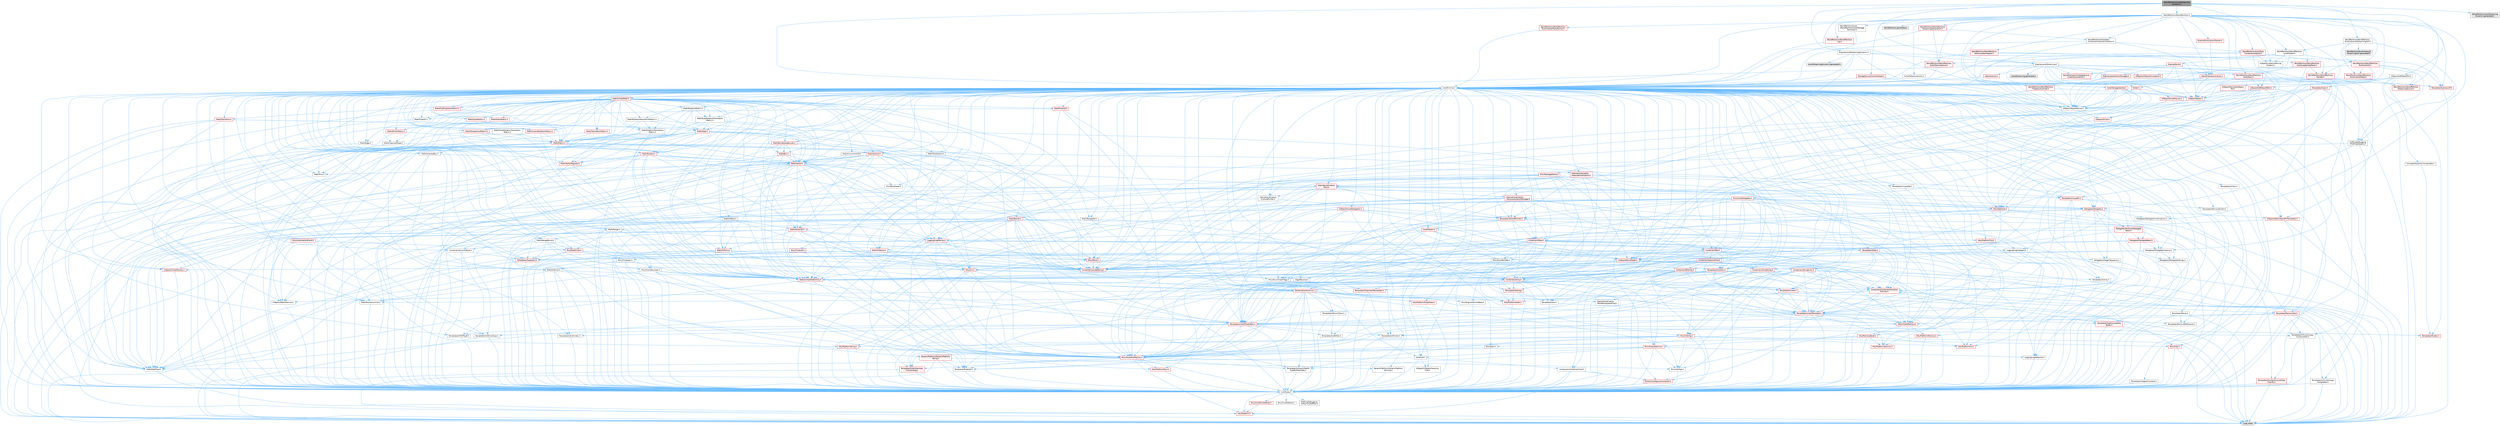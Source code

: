 digraph "WorldPartitionLevelStreamingDynamic.h"
{
 // INTERACTIVE_SVG=YES
 // LATEX_PDF_SIZE
  bgcolor="transparent";
  edge [fontname=Helvetica,fontsize=10,labelfontname=Helvetica,labelfontsize=10];
  node [fontname=Helvetica,fontsize=10,shape=box,height=0.2,width=0.4];
  Node1 [id="Node000001",label="WorldPartitionLevelStreaming\lDynamic.h",height=0.2,width=0.4,color="gray40", fillcolor="grey60", style="filled", fontcolor="black",tooltip=" "];
  Node1 -> Node2 [id="edge1_Node000001_Node000002",color="steelblue1",style="solid",tooltip=" "];
  Node2 [id="Node000002",label="CoreMinimal.h",height=0.2,width=0.4,color="grey40", fillcolor="white", style="filled",URL="$d7/d67/CoreMinimal_8h.html",tooltip=" "];
  Node2 -> Node3 [id="edge2_Node000002_Node000003",color="steelblue1",style="solid",tooltip=" "];
  Node3 [id="Node000003",label="CoreTypes.h",height=0.2,width=0.4,color="grey40", fillcolor="white", style="filled",URL="$dc/dec/CoreTypes_8h.html",tooltip=" "];
  Node3 -> Node4 [id="edge3_Node000003_Node000004",color="steelblue1",style="solid",tooltip=" "];
  Node4 [id="Node000004",label="HAL/Platform.h",height=0.2,width=0.4,color="red", fillcolor="#FFF0F0", style="filled",URL="$d9/dd0/Platform_8h.html",tooltip=" "];
  Node4 -> Node7 [id="edge4_Node000004_Node000007",color="steelblue1",style="solid",tooltip=" "];
  Node7 [id="Node000007",label="type_traits",height=0.2,width=0.4,color="grey60", fillcolor="#E0E0E0", style="filled",tooltip=" "];
  Node3 -> Node14 [id="edge5_Node000003_Node000014",color="steelblue1",style="solid",tooltip=" "];
  Node14 [id="Node000014",label="ProfilingDebugging\l/UMemoryDefines.h",height=0.2,width=0.4,color="grey40", fillcolor="white", style="filled",URL="$d2/da2/UMemoryDefines_8h.html",tooltip=" "];
  Node3 -> Node15 [id="edge6_Node000003_Node000015",color="steelblue1",style="solid",tooltip=" "];
  Node15 [id="Node000015",label="Misc/CoreMiscDefines.h",height=0.2,width=0.4,color="red", fillcolor="#FFF0F0", style="filled",URL="$da/d38/CoreMiscDefines_8h.html",tooltip=" "];
  Node15 -> Node4 [id="edge7_Node000015_Node000004",color="steelblue1",style="solid",tooltip=" "];
  Node3 -> Node16 [id="edge8_Node000003_Node000016",color="steelblue1",style="solid",tooltip=" "];
  Node16 [id="Node000016",label="Misc/CoreDefines.h",height=0.2,width=0.4,color="grey40", fillcolor="white", style="filled",URL="$d3/dd2/CoreDefines_8h.html",tooltip=" "];
  Node2 -> Node17 [id="edge9_Node000002_Node000017",color="steelblue1",style="solid",tooltip=" "];
  Node17 [id="Node000017",label="CoreFwd.h",height=0.2,width=0.4,color="grey40", fillcolor="white", style="filled",URL="$d1/d1e/CoreFwd_8h.html",tooltip=" "];
  Node17 -> Node3 [id="edge10_Node000017_Node000003",color="steelblue1",style="solid",tooltip=" "];
  Node17 -> Node18 [id="edge11_Node000017_Node000018",color="steelblue1",style="solid",tooltip=" "];
  Node18 [id="Node000018",label="Containers/ContainersFwd.h",height=0.2,width=0.4,color="grey40", fillcolor="white", style="filled",URL="$d4/d0a/ContainersFwd_8h.html",tooltip=" "];
  Node18 -> Node4 [id="edge12_Node000018_Node000004",color="steelblue1",style="solid",tooltip=" "];
  Node18 -> Node3 [id="edge13_Node000018_Node000003",color="steelblue1",style="solid",tooltip=" "];
  Node18 -> Node19 [id="edge14_Node000018_Node000019",color="steelblue1",style="solid",tooltip=" "];
  Node19 [id="Node000019",label="Traits/IsContiguousContainer.h",height=0.2,width=0.4,color="red", fillcolor="#FFF0F0", style="filled",URL="$d5/d3c/IsContiguousContainer_8h.html",tooltip=" "];
  Node19 -> Node3 [id="edge15_Node000019_Node000003",color="steelblue1",style="solid",tooltip=" "];
  Node17 -> Node22 [id="edge16_Node000017_Node000022",color="steelblue1",style="solid",tooltip=" "];
  Node22 [id="Node000022",label="Math/MathFwd.h",height=0.2,width=0.4,color="grey40", fillcolor="white", style="filled",URL="$d2/d10/MathFwd_8h.html",tooltip=" "];
  Node22 -> Node4 [id="edge17_Node000022_Node000004",color="steelblue1",style="solid",tooltip=" "];
  Node17 -> Node23 [id="edge18_Node000017_Node000023",color="steelblue1",style="solid",tooltip=" "];
  Node23 [id="Node000023",label="UObject/UObjectHierarchy\lFwd.h",height=0.2,width=0.4,color="grey40", fillcolor="white", style="filled",URL="$d3/d13/UObjectHierarchyFwd_8h.html",tooltip=" "];
  Node2 -> Node23 [id="edge19_Node000002_Node000023",color="steelblue1",style="solid",tooltip=" "];
  Node2 -> Node18 [id="edge20_Node000002_Node000018",color="steelblue1",style="solid",tooltip=" "];
  Node2 -> Node24 [id="edge21_Node000002_Node000024",color="steelblue1",style="solid",tooltip=" "];
  Node24 [id="Node000024",label="Misc/VarArgs.h",height=0.2,width=0.4,color="grey40", fillcolor="white", style="filled",URL="$d5/d6f/VarArgs_8h.html",tooltip=" "];
  Node24 -> Node3 [id="edge22_Node000024_Node000003",color="steelblue1",style="solid",tooltip=" "];
  Node2 -> Node25 [id="edge23_Node000002_Node000025",color="steelblue1",style="solid",tooltip=" "];
  Node25 [id="Node000025",label="Logging/LogVerbosity.h",height=0.2,width=0.4,color="grey40", fillcolor="white", style="filled",URL="$d2/d8f/LogVerbosity_8h.html",tooltip=" "];
  Node25 -> Node3 [id="edge24_Node000025_Node000003",color="steelblue1",style="solid",tooltip=" "];
  Node2 -> Node26 [id="edge25_Node000002_Node000026",color="steelblue1",style="solid",tooltip=" "];
  Node26 [id="Node000026",label="Misc/OutputDevice.h",height=0.2,width=0.4,color="red", fillcolor="#FFF0F0", style="filled",URL="$d7/d32/OutputDevice_8h.html",tooltip=" "];
  Node26 -> Node17 [id="edge26_Node000026_Node000017",color="steelblue1",style="solid",tooltip=" "];
  Node26 -> Node3 [id="edge27_Node000026_Node000003",color="steelblue1",style="solid",tooltip=" "];
  Node26 -> Node25 [id="edge28_Node000026_Node000025",color="steelblue1",style="solid",tooltip=" "];
  Node26 -> Node24 [id="edge29_Node000026_Node000024",color="steelblue1",style="solid",tooltip=" "];
  Node26 -> Node27 [id="edge30_Node000026_Node000027",color="steelblue1",style="solid",tooltip=" "];
  Node27 [id="Node000027",label="Templates/IsArrayOrRefOf\lTypeByPredicate.h",height=0.2,width=0.4,color="grey40", fillcolor="white", style="filled",URL="$d6/da1/IsArrayOrRefOfTypeByPredicate_8h.html",tooltip=" "];
  Node27 -> Node3 [id="edge31_Node000027_Node000003",color="steelblue1",style="solid",tooltip=" "];
  Node26 -> Node28 [id="edge32_Node000026_Node000028",color="steelblue1",style="solid",tooltip=" "];
  Node28 [id="Node000028",label="Templates/IsValidVariadic\lFunctionArg.h",height=0.2,width=0.4,color="red", fillcolor="#FFF0F0", style="filled",URL="$d0/dc8/IsValidVariadicFunctionArg_8h.html",tooltip=" "];
  Node28 -> Node3 [id="edge33_Node000028_Node000003",color="steelblue1",style="solid",tooltip=" "];
  Node28 -> Node7 [id="edge34_Node000028_Node000007",color="steelblue1",style="solid",tooltip=" "];
  Node2 -> Node32 [id="edge35_Node000002_Node000032",color="steelblue1",style="solid",tooltip=" "];
  Node32 [id="Node000032",label="HAL/PlatformCrt.h",height=0.2,width=0.4,color="red", fillcolor="#FFF0F0", style="filled",URL="$d8/d75/PlatformCrt_8h.html",tooltip=" "];
  Node2 -> Node42 [id="edge36_Node000002_Node000042",color="steelblue1",style="solid",tooltip=" "];
  Node42 [id="Node000042",label="HAL/PlatformMisc.h",height=0.2,width=0.4,color="red", fillcolor="#FFF0F0", style="filled",URL="$d0/df5/PlatformMisc_8h.html",tooltip=" "];
  Node42 -> Node3 [id="edge37_Node000042_Node000003",color="steelblue1",style="solid",tooltip=" "];
  Node2 -> Node61 [id="edge38_Node000002_Node000061",color="steelblue1",style="solid",tooltip=" "];
  Node61 [id="Node000061",label="Misc/AssertionMacros.h",height=0.2,width=0.4,color="red", fillcolor="#FFF0F0", style="filled",URL="$d0/dfa/AssertionMacros_8h.html",tooltip=" "];
  Node61 -> Node3 [id="edge39_Node000061_Node000003",color="steelblue1",style="solid",tooltip=" "];
  Node61 -> Node4 [id="edge40_Node000061_Node000004",color="steelblue1",style="solid",tooltip=" "];
  Node61 -> Node42 [id="edge41_Node000061_Node000042",color="steelblue1",style="solid",tooltip=" "];
  Node61 -> Node62 [id="edge42_Node000061_Node000062",color="steelblue1",style="solid",tooltip=" "];
  Node62 [id="Node000062",label="Templates/EnableIf.h",height=0.2,width=0.4,color="grey40", fillcolor="white", style="filled",URL="$d7/d60/EnableIf_8h.html",tooltip=" "];
  Node62 -> Node3 [id="edge43_Node000062_Node000003",color="steelblue1",style="solid",tooltip=" "];
  Node61 -> Node27 [id="edge44_Node000061_Node000027",color="steelblue1",style="solid",tooltip=" "];
  Node61 -> Node28 [id="edge45_Node000061_Node000028",color="steelblue1",style="solid",tooltip=" "];
  Node61 -> Node24 [id="edge46_Node000061_Node000024",color="steelblue1",style="solid",tooltip=" "];
  Node2 -> Node70 [id="edge47_Node000002_Node000070",color="steelblue1",style="solid",tooltip=" "];
  Node70 [id="Node000070",label="Templates/IsPointer.h",height=0.2,width=0.4,color="grey40", fillcolor="white", style="filled",URL="$d7/d05/IsPointer_8h.html",tooltip=" "];
  Node70 -> Node3 [id="edge48_Node000070_Node000003",color="steelblue1",style="solid",tooltip=" "];
  Node2 -> Node71 [id="edge49_Node000002_Node000071",color="steelblue1",style="solid",tooltip=" "];
  Node71 [id="Node000071",label="HAL/PlatformMemory.h",height=0.2,width=0.4,color="red", fillcolor="#FFF0F0", style="filled",URL="$de/d68/PlatformMemory_8h.html",tooltip=" "];
  Node71 -> Node3 [id="edge50_Node000071_Node000003",color="steelblue1",style="solid",tooltip=" "];
  Node2 -> Node54 [id="edge51_Node000002_Node000054",color="steelblue1",style="solid",tooltip=" "];
  Node54 [id="Node000054",label="HAL/PlatformAtomics.h",height=0.2,width=0.4,color="red", fillcolor="#FFF0F0", style="filled",URL="$d3/d36/PlatformAtomics_8h.html",tooltip=" "];
  Node54 -> Node3 [id="edge52_Node000054_Node000003",color="steelblue1",style="solid",tooltip=" "];
  Node2 -> Node76 [id="edge53_Node000002_Node000076",color="steelblue1",style="solid",tooltip=" "];
  Node76 [id="Node000076",label="Misc/Exec.h",height=0.2,width=0.4,color="grey40", fillcolor="white", style="filled",URL="$de/ddb/Exec_8h.html",tooltip=" "];
  Node76 -> Node3 [id="edge54_Node000076_Node000003",color="steelblue1",style="solid",tooltip=" "];
  Node76 -> Node61 [id="edge55_Node000076_Node000061",color="steelblue1",style="solid",tooltip=" "];
  Node2 -> Node77 [id="edge56_Node000002_Node000077",color="steelblue1",style="solid",tooltip=" "];
  Node77 [id="Node000077",label="HAL/MemoryBase.h",height=0.2,width=0.4,color="red", fillcolor="#FFF0F0", style="filled",URL="$d6/d9f/MemoryBase_8h.html",tooltip=" "];
  Node77 -> Node3 [id="edge57_Node000077_Node000003",color="steelblue1",style="solid",tooltip=" "];
  Node77 -> Node54 [id="edge58_Node000077_Node000054",color="steelblue1",style="solid",tooltip=" "];
  Node77 -> Node32 [id="edge59_Node000077_Node000032",color="steelblue1",style="solid",tooltip=" "];
  Node77 -> Node76 [id="edge60_Node000077_Node000076",color="steelblue1",style="solid",tooltip=" "];
  Node77 -> Node26 [id="edge61_Node000077_Node000026",color="steelblue1",style="solid",tooltip=" "];
  Node2 -> Node87 [id="edge62_Node000002_Node000087",color="steelblue1",style="solid",tooltip=" "];
  Node87 [id="Node000087",label="HAL/UnrealMemory.h",height=0.2,width=0.4,color="red", fillcolor="#FFF0F0", style="filled",URL="$d9/d96/UnrealMemory_8h.html",tooltip=" "];
  Node87 -> Node3 [id="edge63_Node000087_Node000003",color="steelblue1",style="solid",tooltip=" "];
  Node87 -> Node77 [id="edge64_Node000087_Node000077",color="steelblue1",style="solid",tooltip=" "];
  Node87 -> Node71 [id="edge65_Node000087_Node000071",color="steelblue1",style="solid",tooltip=" "];
  Node87 -> Node70 [id="edge66_Node000087_Node000070",color="steelblue1",style="solid",tooltip=" "];
  Node2 -> Node89 [id="edge67_Node000002_Node000089",color="steelblue1",style="solid",tooltip=" "];
  Node89 [id="Node000089",label="Templates/IsArithmetic.h",height=0.2,width=0.4,color="grey40", fillcolor="white", style="filled",URL="$d2/d5d/IsArithmetic_8h.html",tooltip=" "];
  Node89 -> Node3 [id="edge68_Node000089_Node000003",color="steelblue1",style="solid",tooltip=" "];
  Node2 -> Node83 [id="edge69_Node000002_Node000083",color="steelblue1",style="solid",tooltip=" "];
  Node83 [id="Node000083",label="Templates/AndOrNot.h",height=0.2,width=0.4,color="grey40", fillcolor="white", style="filled",URL="$db/d0a/AndOrNot_8h.html",tooltip=" "];
  Node83 -> Node3 [id="edge70_Node000083_Node000003",color="steelblue1",style="solid",tooltip=" "];
  Node2 -> Node90 [id="edge71_Node000002_Node000090",color="steelblue1",style="solid",tooltip=" "];
  Node90 [id="Node000090",label="Templates/IsPODType.h",height=0.2,width=0.4,color="grey40", fillcolor="white", style="filled",URL="$d7/db1/IsPODType_8h.html",tooltip=" "];
  Node90 -> Node3 [id="edge72_Node000090_Node000003",color="steelblue1",style="solid",tooltip=" "];
  Node2 -> Node91 [id="edge73_Node000002_Node000091",color="steelblue1",style="solid",tooltip=" "];
  Node91 [id="Node000091",label="Templates/IsUECoreType.h",height=0.2,width=0.4,color="grey40", fillcolor="white", style="filled",URL="$d1/db8/IsUECoreType_8h.html",tooltip=" "];
  Node91 -> Node3 [id="edge74_Node000091_Node000003",color="steelblue1",style="solid",tooltip=" "];
  Node91 -> Node7 [id="edge75_Node000091_Node000007",color="steelblue1",style="solid",tooltip=" "];
  Node2 -> Node84 [id="edge76_Node000002_Node000084",color="steelblue1",style="solid",tooltip=" "];
  Node84 [id="Node000084",label="Templates/IsTriviallyCopy\lConstructible.h",height=0.2,width=0.4,color="grey40", fillcolor="white", style="filled",URL="$d3/d78/IsTriviallyCopyConstructible_8h.html",tooltip=" "];
  Node84 -> Node3 [id="edge77_Node000084_Node000003",color="steelblue1",style="solid",tooltip=" "];
  Node84 -> Node7 [id="edge78_Node000084_Node000007",color="steelblue1",style="solid",tooltip=" "];
  Node2 -> Node92 [id="edge79_Node000002_Node000092",color="steelblue1",style="solid",tooltip=" "];
  Node92 [id="Node000092",label="Templates/UnrealTypeTraits.h",height=0.2,width=0.4,color="red", fillcolor="#FFF0F0", style="filled",URL="$d2/d2d/UnrealTypeTraits_8h.html",tooltip=" "];
  Node92 -> Node3 [id="edge80_Node000092_Node000003",color="steelblue1",style="solid",tooltip=" "];
  Node92 -> Node70 [id="edge81_Node000092_Node000070",color="steelblue1",style="solid",tooltip=" "];
  Node92 -> Node61 [id="edge82_Node000092_Node000061",color="steelblue1",style="solid",tooltip=" "];
  Node92 -> Node83 [id="edge83_Node000092_Node000083",color="steelblue1",style="solid",tooltip=" "];
  Node92 -> Node62 [id="edge84_Node000092_Node000062",color="steelblue1",style="solid",tooltip=" "];
  Node92 -> Node89 [id="edge85_Node000092_Node000089",color="steelblue1",style="solid",tooltip=" "];
  Node92 -> Node93 [id="edge86_Node000092_Node000093",color="steelblue1",style="solid",tooltip=" "];
  Node93 [id="Node000093",label="Templates/Models.h",height=0.2,width=0.4,color="red", fillcolor="#FFF0F0", style="filled",URL="$d3/d0c/Models_8h.html",tooltip=" "];
  Node92 -> Node90 [id="edge87_Node000092_Node000090",color="steelblue1",style="solid",tooltip=" "];
  Node92 -> Node91 [id="edge88_Node000092_Node000091",color="steelblue1",style="solid",tooltip=" "];
  Node92 -> Node84 [id="edge89_Node000092_Node000084",color="steelblue1",style="solid",tooltip=" "];
  Node2 -> Node62 [id="edge90_Node000002_Node000062",color="steelblue1",style="solid",tooltip=" "];
  Node2 -> Node94 [id="edge91_Node000002_Node000094",color="steelblue1",style="solid",tooltip=" "];
  Node94 [id="Node000094",label="Templates/RemoveReference.h",height=0.2,width=0.4,color="grey40", fillcolor="white", style="filled",URL="$da/dbe/RemoveReference_8h.html",tooltip=" "];
  Node94 -> Node3 [id="edge92_Node000094_Node000003",color="steelblue1",style="solid",tooltip=" "];
  Node2 -> Node95 [id="edge93_Node000002_Node000095",color="steelblue1",style="solid",tooltip=" "];
  Node95 [id="Node000095",label="Templates/IntegralConstant.h",height=0.2,width=0.4,color="grey40", fillcolor="white", style="filled",URL="$db/d1b/IntegralConstant_8h.html",tooltip=" "];
  Node95 -> Node3 [id="edge94_Node000095_Node000003",color="steelblue1",style="solid",tooltip=" "];
  Node2 -> Node96 [id="edge95_Node000002_Node000096",color="steelblue1",style="solid",tooltip=" "];
  Node96 [id="Node000096",label="Templates/IsClass.h",height=0.2,width=0.4,color="grey40", fillcolor="white", style="filled",URL="$db/dcb/IsClass_8h.html",tooltip=" "];
  Node96 -> Node3 [id="edge96_Node000096_Node000003",color="steelblue1",style="solid",tooltip=" "];
  Node2 -> Node97 [id="edge97_Node000002_Node000097",color="steelblue1",style="solid",tooltip=" "];
  Node97 [id="Node000097",label="Templates/TypeCompatible\lBytes.h",height=0.2,width=0.4,color="red", fillcolor="#FFF0F0", style="filled",URL="$df/d0a/TypeCompatibleBytes_8h.html",tooltip=" "];
  Node97 -> Node3 [id="edge98_Node000097_Node000003",color="steelblue1",style="solid",tooltip=" "];
  Node97 -> Node7 [id="edge99_Node000097_Node000007",color="steelblue1",style="solid",tooltip=" "];
  Node2 -> Node19 [id="edge100_Node000002_Node000019",color="steelblue1",style="solid",tooltip=" "];
  Node2 -> Node98 [id="edge101_Node000002_Node000098",color="steelblue1",style="solid",tooltip=" "];
  Node98 [id="Node000098",label="Templates/UnrealTemplate.h",height=0.2,width=0.4,color="red", fillcolor="#FFF0F0", style="filled",URL="$d4/d24/UnrealTemplate_8h.html",tooltip=" "];
  Node98 -> Node3 [id="edge102_Node000098_Node000003",color="steelblue1",style="solid",tooltip=" "];
  Node98 -> Node70 [id="edge103_Node000098_Node000070",color="steelblue1",style="solid",tooltip=" "];
  Node98 -> Node87 [id="edge104_Node000098_Node000087",color="steelblue1",style="solid",tooltip=" "];
  Node98 -> Node92 [id="edge105_Node000098_Node000092",color="steelblue1",style="solid",tooltip=" "];
  Node98 -> Node94 [id="edge106_Node000098_Node000094",color="steelblue1",style="solid",tooltip=" "];
  Node98 -> Node97 [id="edge107_Node000098_Node000097",color="steelblue1",style="solid",tooltip=" "];
  Node98 -> Node19 [id="edge108_Node000098_Node000019",color="steelblue1",style="solid",tooltip=" "];
  Node98 -> Node7 [id="edge109_Node000098_Node000007",color="steelblue1",style="solid",tooltip=" "];
  Node2 -> Node47 [id="edge110_Node000002_Node000047",color="steelblue1",style="solid",tooltip=" "];
  Node47 [id="Node000047",label="Math/NumericLimits.h",height=0.2,width=0.4,color="grey40", fillcolor="white", style="filled",URL="$df/d1b/NumericLimits_8h.html",tooltip=" "];
  Node47 -> Node3 [id="edge111_Node000047_Node000003",color="steelblue1",style="solid",tooltip=" "];
  Node2 -> Node102 [id="edge112_Node000002_Node000102",color="steelblue1",style="solid",tooltip=" "];
  Node102 [id="Node000102",label="HAL/PlatformMath.h",height=0.2,width=0.4,color="red", fillcolor="#FFF0F0", style="filled",URL="$dc/d53/PlatformMath_8h.html",tooltip=" "];
  Node102 -> Node3 [id="edge113_Node000102_Node000003",color="steelblue1",style="solid",tooltip=" "];
  Node2 -> Node85 [id="edge114_Node000002_Node000085",color="steelblue1",style="solid",tooltip=" "];
  Node85 [id="Node000085",label="Templates/IsTriviallyCopy\lAssignable.h",height=0.2,width=0.4,color="grey40", fillcolor="white", style="filled",URL="$d2/df2/IsTriviallyCopyAssignable_8h.html",tooltip=" "];
  Node85 -> Node3 [id="edge115_Node000085_Node000003",color="steelblue1",style="solid",tooltip=" "];
  Node85 -> Node7 [id="edge116_Node000085_Node000007",color="steelblue1",style="solid",tooltip=" "];
  Node2 -> Node110 [id="edge117_Node000002_Node000110",color="steelblue1",style="solid",tooltip=" "];
  Node110 [id="Node000110",label="Templates/MemoryOps.h",height=0.2,width=0.4,color="red", fillcolor="#FFF0F0", style="filled",URL="$db/dea/MemoryOps_8h.html",tooltip=" "];
  Node110 -> Node3 [id="edge118_Node000110_Node000003",color="steelblue1",style="solid",tooltip=" "];
  Node110 -> Node87 [id="edge119_Node000110_Node000087",color="steelblue1",style="solid",tooltip=" "];
  Node110 -> Node85 [id="edge120_Node000110_Node000085",color="steelblue1",style="solid",tooltip=" "];
  Node110 -> Node84 [id="edge121_Node000110_Node000084",color="steelblue1",style="solid",tooltip=" "];
  Node110 -> Node92 [id="edge122_Node000110_Node000092",color="steelblue1",style="solid",tooltip=" "];
  Node110 -> Node7 [id="edge123_Node000110_Node000007",color="steelblue1",style="solid",tooltip=" "];
  Node2 -> Node111 [id="edge124_Node000002_Node000111",color="steelblue1",style="solid",tooltip=" "];
  Node111 [id="Node000111",label="Containers/ContainerAllocation\lPolicies.h",height=0.2,width=0.4,color="red", fillcolor="#FFF0F0", style="filled",URL="$d7/dff/ContainerAllocationPolicies_8h.html",tooltip=" "];
  Node111 -> Node3 [id="edge125_Node000111_Node000003",color="steelblue1",style="solid",tooltip=" "];
  Node111 -> Node111 [id="edge126_Node000111_Node000111",color="steelblue1",style="solid",tooltip=" "];
  Node111 -> Node102 [id="edge127_Node000111_Node000102",color="steelblue1",style="solid",tooltip=" "];
  Node111 -> Node87 [id="edge128_Node000111_Node000087",color="steelblue1",style="solid",tooltip=" "];
  Node111 -> Node47 [id="edge129_Node000111_Node000047",color="steelblue1",style="solid",tooltip=" "];
  Node111 -> Node61 [id="edge130_Node000111_Node000061",color="steelblue1",style="solid",tooltip=" "];
  Node111 -> Node110 [id="edge131_Node000111_Node000110",color="steelblue1",style="solid",tooltip=" "];
  Node111 -> Node97 [id="edge132_Node000111_Node000097",color="steelblue1",style="solid",tooltip=" "];
  Node111 -> Node7 [id="edge133_Node000111_Node000007",color="steelblue1",style="solid",tooltip=" "];
  Node2 -> Node114 [id="edge134_Node000002_Node000114",color="steelblue1",style="solid",tooltip=" "];
  Node114 [id="Node000114",label="Templates/IsEnumClass.h",height=0.2,width=0.4,color="grey40", fillcolor="white", style="filled",URL="$d7/d15/IsEnumClass_8h.html",tooltip=" "];
  Node114 -> Node3 [id="edge135_Node000114_Node000003",color="steelblue1",style="solid",tooltip=" "];
  Node114 -> Node83 [id="edge136_Node000114_Node000083",color="steelblue1",style="solid",tooltip=" "];
  Node2 -> Node115 [id="edge137_Node000002_Node000115",color="steelblue1",style="solid",tooltip=" "];
  Node115 [id="Node000115",label="HAL/PlatformProperties.h",height=0.2,width=0.4,color="red", fillcolor="#FFF0F0", style="filled",URL="$d9/db0/PlatformProperties_8h.html",tooltip=" "];
  Node115 -> Node3 [id="edge138_Node000115_Node000003",color="steelblue1",style="solid",tooltip=" "];
  Node2 -> Node118 [id="edge139_Node000002_Node000118",color="steelblue1",style="solid",tooltip=" "];
  Node118 [id="Node000118",label="Misc/EngineVersionBase.h",height=0.2,width=0.4,color="grey40", fillcolor="white", style="filled",URL="$d5/d2b/EngineVersionBase_8h.html",tooltip=" "];
  Node118 -> Node3 [id="edge140_Node000118_Node000003",color="steelblue1",style="solid",tooltip=" "];
  Node2 -> Node119 [id="edge141_Node000002_Node000119",color="steelblue1",style="solid",tooltip=" "];
  Node119 [id="Node000119",label="Internationalization\l/TextNamespaceFwd.h",height=0.2,width=0.4,color="grey40", fillcolor="white", style="filled",URL="$d8/d97/TextNamespaceFwd_8h.html",tooltip=" "];
  Node119 -> Node3 [id="edge142_Node000119_Node000003",color="steelblue1",style="solid",tooltip=" "];
  Node2 -> Node120 [id="edge143_Node000002_Node000120",color="steelblue1",style="solid",tooltip=" "];
  Node120 [id="Node000120",label="Serialization/Archive.h",height=0.2,width=0.4,color="red", fillcolor="#FFF0F0", style="filled",URL="$d7/d3b/Archive_8h.html",tooltip=" "];
  Node120 -> Node17 [id="edge144_Node000120_Node000017",color="steelblue1",style="solid",tooltip=" "];
  Node120 -> Node3 [id="edge145_Node000120_Node000003",color="steelblue1",style="solid",tooltip=" "];
  Node120 -> Node115 [id="edge146_Node000120_Node000115",color="steelblue1",style="solid",tooltip=" "];
  Node120 -> Node119 [id="edge147_Node000120_Node000119",color="steelblue1",style="solid",tooltip=" "];
  Node120 -> Node22 [id="edge148_Node000120_Node000022",color="steelblue1",style="solid",tooltip=" "];
  Node120 -> Node61 [id="edge149_Node000120_Node000061",color="steelblue1",style="solid",tooltip=" "];
  Node120 -> Node118 [id="edge150_Node000120_Node000118",color="steelblue1",style="solid",tooltip=" "];
  Node120 -> Node24 [id="edge151_Node000120_Node000024",color="steelblue1",style="solid",tooltip=" "];
  Node120 -> Node62 [id="edge152_Node000120_Node000062",color="steelblue1",style="solid",tooltip=" "];
  Node120 -> Node27 [id="edge153_Node000120_Node000027",color="steelblue1",style="solid",tooltip=" "];
  Node120 -> Node114 [id="edge154_Node000120_Node000114",color="steelblue1",style="solid",tooltip=" "];
  Node120 -> Node28 [id="edge155_Node000120_Node000028",color="steelblue1",style="solid",tooltip=" "];
  Node120 -> Node98 [id="edge156_Node000120_Node000098",color="steelblue1",style="solid",tooltip=" "];
  Node120 -> Node123 [id="edge157_Node000120_Node000123",color="steelblue1",style="solid",tooltip=" "];
  Node123 [id="Node000123",label="UObject/ObjectVersion.h",height=0.2,width=0.4,color="grey40", fillcolor="white", style="filled",URL="$da/d63/ObjectVersion_8h.html",tooltip=" "];
  Node123 -> Node3 [id="edge158_Node000123_Node000003",color="steelblue1",style="solid",tooltip=" "];
  Node2 -> Node124 [id="edge159_Node000002_Node000124",color="steelblue1",style="solid",tooltip=" "];
  Node124 [id="Node000124",label="Templates/Less.h",height=0.2,width=0.4,color="grey40", fillcolor="white", style="filled",URL="$de/dc8/Less_8h.html",tooltip=" "];
  Node124 -> Node3 [id="edge160_Node000124_Node000003",color="steelblue1",style="solid",tooltip=" "];
  Node124 -> Node98 [id="edge161_Node000124_Node000098",color="steelblue1",style="solid",tooltip=" "];
  Node2 -> Node125 [id="edge162_Node000002_Node000125",color="steelblue1",style="solid",tooltip=" "];
  Node125 [id="Node000125",label="Templates/Sorting.h",height=0.2,width=0.4,color="red", fillcolor="#FFF0F0", style="filled",URL="$d3/d9e/Sorting_8h.html",tooltip=" "];
  Node125 -> Node3 [id="edge163_Node000125_Node000003",color="steelblue1",style="solid",tooltip=" "];
  Node125 -> Node102 [id="edge164_Node000125_Node000102",color="steelblue1",style="solid",tooltip=" "];
  Node125 -> Node124 [id="edge165_Node000125_Node000124",color="steelblue1",style="solid",tooltip=" "];
  Node2 -> Node136 [id="edge166_Node000002_Node000136",color="steelblue1",style="solid",tooltip=" "];
  Node136 [id="Node000136",label="Misc/Char.h",height=0.2,width=0.4,color="red", fillcolor="#FFF0F0", style="filled",URL="$d0/d58/Char_8h.html",tooltip=" "];
  Node136 -> Node3 [id="edge167_Node000136_Node000003",color="steelblue1",style="solid",tooltip=" "];
  Node136 -> Node7 [id="edge168_Node000136_Node000007",color="steelblue1",style="solid",tooltip=" "];
  Node2 -> Node139 [id="edge169_Node000002_Node000139",color="steelblue1",style="solid",tooltip=" "];
  Node139 [id="Node000139",label="GenericPlatform/GenericPlatform\lStricmp.h",height=0.2,width=0.4,color="grey40", fillcolor="white", style="filled",URL="$d2/d86/GenericPlatformStricmp_8h.html",tooltip=" "];
  Node139 -> Node3 [id="edge170_Node000139_Node000003",color="steelblue1",style="solid",tooltip=" "];
  Node2 -> Node140 [id="edge171_Node000002_Node000140",color="steelblue1",style="solid",tooltip=" "];
  Node140 [id="Node000140",label="GenericPlatform/GenericPlatform\lString.h",height=0.2,width=0.4,color="red", fillcolor="#FFF0F0", style="filled",URL="$dd/d20/GenericPlatformString_8h.html",tooltip=" "];
  Node140 -> Node3 [id="edge172_Node000140_Node000003",color="steelblue1",style="solid",tooltip=" "];
  Node140 -> Node139 [id="edge173_Node000140_Node000139",color="steelblue1",style="solid",tooltip=" "];
  Node140 -> Node62 [id="edge174_Node000140_Node000062",color="steelblue1",style="solid",tooltip=" "];
  Node140 -> Node7 [id="edge175_Node000140_Node000007",color="steelblue1",style="solid",tooltip=" "];
  Node2 -> Node73 [id="edge176_Node000002_Node000073",color="steelblue1",style="solid",tooltip=" "];
  Node73 [id="Node000073",label="HAL/PlatformString.h",height=0.2,width=0.4,color="red", fillcolor="#FFF0F0", style="filled",URL="$db/db5/PlatformString_8h.html",tooltip=" "];
  Node73 -> Node3 [id="edge177_Node000073_Node000003",color="steelblue1",style="solid",tooltip=" "];
  Node2 -> Node143 [id="edge178_Node000002_Node000143",color="steelblue1",style="solid",tooltip=" "];
  Node143 [id="Node000143",label="Misc/CString.h",height=0.2,width=0.4,color="red", fillcolor="#FFF0F0", style="filled",URL="$d2/d49/CString_8h.html",tooltip=" "];
  Node143 -> Node3 [id="edge179_Node000143_Node000003",color="steelblue1",style="solid",tooltip=" "];
  Node143 -> Node32 [id="edge180_Node000143_Node000032",color="steelblue1",style="solid",tooltip=" "];
  Node143 -> Node73 [id="edge181_Node000143_Node000073",color="steelblue1",style="solid",tooltip=" "];
  Node143 -> Node61 [id="edge182_Node000143_Node000061",color="steelblue1",style="solid",tooltip=" "];
  Node143 -> Node136 [id="edge183_Node000143_Node000136",color="steelblue1",style="solid",tooltip=" "];
  Node143 -> Node24 [id="edge184_Node000143_Node000024",color="steelblue1",style="solid",tooltip=" "];
  Node143 -> Node27 [id="edge185_Node000143_Node000027",color="steelblue1",style="solid",tooltip=" "];
  Node143 -> Node28 [id="edge186_Node000143_Node000028",color="steelblue1",style="solid",tooltip=" "];
  Node2 -> Node144 [id="edge187_Node000002_Node000144",color="steelblue1",style="solid",tooltip=" "];
  Node144 [id="Node000144",label="Misc/Crc.h",height=0.2,width=0.4,color="red", fillcolor="#FFF0F0", style="filled",URL="$d4/dd2/Crc_8h.html",tooltip=" "];
  Node144 -> Node3 [id="edge188_Node000144_Node000003",color="steelblue1",style="solid",tooltip=" "];
  Node144 -> Node73 [id="edge189_Node000144_Node000073",color="steelblue1",style="solid",tooltip=" "];
  Node144 -> Node61 [id="edge190_Node000144_Node000061",color="steelblue1",style="solid",tooltip=" "];
  Node144 -> Node143 [id="edge191_Node000144_Node000143",color="steelblue1",style="solid",tooltip=" "];
  Node144 -> Node136 [id="edge192_Node000144_Node000136",color="steelblue1",style="solid",tooltip=" "];
  Node144 -> Node92 [id="edge193_Node000144_Node000092",color="steelblue1",style="solid",tooltip=" "];
  Node2 -> Node135 [id="edge194_Node000002_Node000135",color="steelblue1",style="solid",tooltip=" "];
  Node135 [id="Node000135",label="Math/UnrealMathUtility.h",height=0.2,width=0.4,color="red", fillcolor="#FFF0F0", style="filled",URL="$db/db8/UnrealMathUtility_8h.html",tooltip=" "];
  Node135 -> Node3 [id="edge195_Node000135_Node000003",color="steelblue1",style="solid",tooltip=" "];
  Node135 -> Node61 [id="edge196_Node000135_Node000061",color="steelblue1",style="solid",tooltip=" "];
  Node135 -> Node102 [id="edge197_Node000135_Node000102",color="steelblue1",style="solid",tooltip=" "];
  Node135 -> Node22 [id="edge198_Node000135_Node000022",color="steelblue1",style="solid",tooltip=" "];
  Node2 -> Node145 [id="edge199_Node000002_Node000145",color="steelblue1",style="solid",tooltip=" "];
  Node145 [id="Node000145",label="Containers/UnrealString.h",height=0.2,width=0.4,color="red", fillcolor="#FFF0F0", style="filled",URL="$d5/dba/UnrealString_8h.html",tooltip=" "];
  Node2 -> Node149 [id="edge200_Node000002_Node000149",color="steelblue1",style="solid",tooltip=" "];
  Node149 [id="Node000149",label="Containers/Array.h",height=0.2,width=0.4,color="red", fillcolor="#FFF0F0", style="filled",URL="$df/dd0/Array_8h.html",tooltip=" "];
  Node149 -> Node3 [id="edge201_Node000149_Node000003",color="steelblue1",style="solid",tooltip=" "];
  Node149 -> Node61 [id="edge202_Node000149_Node000061",color="steelblue1",style="solid",tooltip=" "];
  Node149 -> Node87 [id="edge203_Node000149_Node000087",color="steelblue1",style="solid",tooltip=" "];
  Node149 -> Node92 [id="edge204_Node000149_Node000092",color="steelblue1",style="solid",tooltip=" "];
  Node149 -> Node98 [id="edge205_Node000149_Node000098",color="steelblue1",style="solid",tooltip=" "];
  Node149 -> Node111 [id="edge206_Node000149_Node000111",color="steelblue1",style="solid",tooltip=" "];
  Node149 -> Node120 [id="edge207_Node000149_Node000120",color="steelblue1",style="solid",tooltip=" "];
  Node149 -> Node128 [id="edge208_Node000149_Node000128",color="steelblue1",style="solid",tooltip=" "];
  Node128 [id="Node000128",label="Templates/Invoke.h",height=0.2,width=0.4,color="red", fillcolor="#FFF0F0", style="filled",URL="$d7/deb/Invoke_8h.html",tooltip=" "];
  Node128 -> Node3 [id="edge209_Node000128_Node000003",color="steelblue1",style="solid",tooltip=" "];
  Node128 -> Node98 [id="edge210_Node000128_Node000098",color="steelblue1",style="solid",tooltip=" "];
  Node128 -> Node7 [id="edge211_Node000128_Node000007",color="steelblue1",style="solid",tooltip=" "];
  Node149 -> Node124 [id="edge212_Node000149_Node000124",color="steelblue1",style="solid",tooltip=" "];
  Node149 -> Node125 [id="edge213_Node000149_Node000125",color="steelblue1",style="solid",tooltip=" "];
  Node149 -> Node172 [id="edge214_Node000149_Node000172",color="steelblue1",style="solid",tooltip=" "];
  Node172 [id="Node000172",label="Templates/AlignmentTemplates.h",height=0.2,width=0.4,color="red", fillcolor="#FFF0F0", style="filled",URL="$dd/d32/AlignmentTemplates_8h.html",tooltip=" "];
  Node172 -> Node3 [id="edge215_Node000172_Node000003",color="steelblue1",style="solid",tooltip=" "];
  Node172 -> Node70 [id="edge216_Node000172_Node000070",color="steelblue1",style="solid",tooltip=" "];
  Node149 -> Node7 [id="edge217_Node000149_Node000007",color="steelblue1",style="solid",tooltip=" "];
  Node2 -> Node173 [id="edge218_Node000002_Node000173",color="steelblue1",style="solid",tooltip=" "];
  Node173 [id="Node000173",label="Misc/FrameNumber.h",height=0.2,width=0.4,color="grey40", fillcolor="white", style="filled",URL="$dd/dbd/FrameNumber_8h.html",tooltip=" "];
  Node173 -> Node3 [id="edge219_Node000173_Node000003",color="steelblue1",style="solid",tooltip=" "];
  Node173 -> Node47 [id="edge220_Node000173_Node000047",color="steelblue1",style="solid",tooltip=" "];
  Node173 -> Node135 [id="edge221_Node000173_Node000135",color="steelblue1",style="solid",tooltip=" "];
  Node173 -> Node62 [id="edge222_Node000173_Node000062",color="steelblue1",style="solid",tooltip=" "];
  Node173 -> Node92 [id="edge223_Node000173_Node000092",color="steelblue1",style="solid",tooltip=" "];
  Node2 -> Node174 [id="edge224_Node000002_Node000174",color="steelblue1",style="solid",tooltip=" "];
  Node174 [id="Node000174",label="Misc/Timespan.h",height=0.2,width=0.4,color="grey40", fillcolor="white", style="filled",URL="$da/dd9/Timespan_8h.html",tooltip=" "];
  Node174 -> Node3 [id="edge225_Node000174_Node000003",color="steelblue1",style="solid",tooltip=" "];
  Node174 -> Node175 [id="edge226_Node000174_Node000175",color="steelblue1",style="solid",tooltip=" "];
  Node175 [id="Node000175",label="Math/Interval.h",height=0.2,width=0.4,color="grey40", fillcolor="white", style="filled",URL="$d1/d55/Interval_8h.html",tooltip=" "];
  Node175 -> Node3 [id="edge227_Node000175_Node000003",color="steelblue1",style="solid",tooltip=" "];
  Node175 -> Node89 [id="edge228_Node000175_Node000089",color="steelblue1",style="solid",tooltip=" "];
  Node175 -> Node92 [id="edge229_Node000175_Node000092",color="steelblue1",style="solid",tooltip=" "];
  Node175 -> Node47 [id="edge230_Node000175_Node000047",color="steelblue1",style="solid",tooltip=" "];
  Node175 -> Node135 [id="edge231_Node000175_Node000135",color="steelblue1",style="solid",tooltip=" "];
  Node174 -> Node135 [id="edge232_Node000174_Node000135",color="steelblue1",style="solid",tooltip=" "];
  Node174 -> Node61 [id="edge233_Node000174_Node000061",color="steelblue1",style="solid",tooltip=" "];
  Node2 -> Node176 [id="edge234_Node000002_Node000176",color="steelblue1",style="solid",tooltip=" "];
  Node176 [id="Node000176",label="Containers/StringConv.h",height=0.2,width=0.4,color="red", fillcolor="#FFF0F0", style="filled",URL="$d3/ddf/StringConv_8h.html",tooltip=" "];
  Node176 -> Node3 [id="edge235_Node000176_Node000003",color="steelblue1",style="solid",tooltip=" "];
  Node176 -> Node61 [id="edge236_Node000176_Node000061",color="steelblue1",style="solid",tooltip=" "];
  Node176 -> Node111 [id="edge237_Node000176_Node000111",color="steelblue1",style="solid",tooltip=" "];
  Node176 -> Node149 [id="edge238_Node000176_Node000149",color="steelblue1",style="solid",tooltip=" "];
  Node176 -> Node143 [id="edge239_Node000176_Node000143",color="steelblue1",style="solid",tooltip=" "];
  Node176 -> Node177 [id="edge240_Node000176_Node000177",color="steelblue1",style="solid",tooltip=" "];
  Node177 [id="Node000177",label="Templates/IsArray.h",height=0.2,width=0.4,color="grey40", fillcolor="white", style="filled",URL="$d8/d8d/IsArray_8h.html",tooltip=" "];
  Node177 -> Node3 [id="edge241_Node000177_Node000003",color="steelblue1",style="solid",tooltip=" "];
  Node176 -> Node98 [id="edge242_Node000176_Node000098",color="steelblue1",style="solid",tooltip=" "];
  Node176 -> Node92 [id="edge243_Node000176_Node000092",color="steelblue1",style="solid",tooltip=" "];
  Node176 -> Node19 [id="edge244_Node000176_Node000019",color="steelblue1",style="solid",tooltip=" "];
  Node176 -> Node7 [id="edge245_Node000176_Node000007",color="steelblue1",style="solid",tooltip=" "];
  Node2 -> Node178 [id="edge246_Node000002_Node000178",color="steelblue1",style="solid",tooltip=" "];
  Node178 [id="Node000178",label="UObject/UnrealNames.h",height=0.2,width=0.4,color="red", fillcolor="#FFF0F0", style="filled",URL="$d8/db1/UnrealNames_8h.html",tooltip=" "];
  Node178 -> Node3 [id="edge247_Node000178_Node000003",color="steelblue1",style="solid",tooltip=" "];
  Node2 -> Node180 [id="edge248_Node000002_Node000180",color="steelblue1",style="solid",tooltip=" "];
  Node180 [id="Node000180",label="UObject/NameTypes.h",height=0.2,width=0.4,color="red", fillcolor="#FFF0F0", style="filled",URL="$d6/d35/NameTypes_8h.html",tooltip=" "];
  Node180 -> Node3 [id="edge249_Node000180_Node000003",color="steelblue1",style="solid",tooltip=" "];
  Node180 -> Node61 [id="edge250_Node000180_Node000061",color="steelblue1",style="solid",tooltip=" "];
  Node180 -> Node87 [id="edge251_Node000180_Node000087",color="steelblue1",style="solid",tooltip=" "];
  Node180 -> Node92 [id="edge252_Node000180_Node000092",color="steelblue1",style="solid",tooltip=" "];
  Node180 -> Node98 [id="edge253_Node000180_Node000098",color="steelblue1",style="solid",tooltip=" "];
  Node180 -> Node145 [id="edge254_Node000180_Node000145",color="steelblue1",style="solid",tooltip=" "];
  Node180 -> Node176 [id="edge255_Node000180_Node000176",color="steelblue1",style="solid",tooltip=" "];
  Node180 -> Node178 [id="edge256_Node000180_Node000178",color="steelblue1",style="solid",tooltip=" "];
  Node2 -> Node188 [id="edge257_Node000002_Node000188",color="steelblue1",style="solid",tooltip=" "];
  Node188 [id="Node000188",label="Misc/Parse.h",height=0.2,width=0.4,color="red", fillcolor="#FFF0F0", style="filled",URL="$dc/d71/Parse_8h.html",tooltip=" "];
  Node188 -> Node145 [id="edge258_Node000188_Node000145",color="steelblue1",style="solid",tooltip=" "];
  Node188 -> Node3 [id="edge259_Node000188_Node000003",color="steelblue1",style="solid",tooltip=" "];
  Node188 -> Node32 [id="edge260_Node000188_Node000032",color="steelblue1",style="solid",tooltip=" "];
  Node188 -> Node49 [id="edge261_Node000188_Node000049",color="steelblue1",style="solid",tooltip=" "];
  Node49 [id="Node000049",label="Misc/EnumClassFlags.h",height=0.2,width=0.4,color="grey40", fillcolor="white", style="filled",URL="$d8/de7/EnumClassFlags_8h.html",tooltip=" "];
  Node188 -> Node189 [id="edge262_Node000188_Node000189",color="steelblue1",style="solid",tooltip=" "];
  Node189 [id="Node000189",label="Templates/Function.h",height=0.2,width=0.4,color="red", fillcolor="#FFF0F0", style="filled",URL="$df/df5/Function_8h.html",tooltip=" "];
  Node189 -> Node3 [id="edge263_Node000189_Node000003",color="steelblue1",style="solid",tooltip=" "];
  Node189 -> Node61 [id="edge264_Node000189_Node000061",color="steelblue1",style="solid",tooltip=" "];
  Node189 -> Node87 [id="edge265_Node000189_Node000087",color="steelblue1",style="solid",tooltip=" "];
  Node189 -> Node92 [id="edge266_Node000189_Node000092",color="steelblue1",style="solid",tooltip=" "];
  Node189 -> Node128 [id="edge267_Node000189_Node000128",color="steelblue1",style="solid",tooltip=" "];
  Node189 -> Node98 [id="edge268_Node000189_Node000098",color="steelblue1",style="solid",tooltip=" "];
  Node189 -> Node135 [id="edge269_Node000189_Node000135",color="steelblue1",style="solid",tooltip=" "];
  Node189 -> Node7 [id="edge270_Node000189_Node000007",color="steelblue1",style="solid",tooltip=" "];
  Node2 -> Node172 [id="edge271_Node000002_Node000172",color="steelblue1",style="solid",tooltip=" "];
  Node2 -> Node191 [id="edge272_Node000002_Node000191",color="steelblue1",style="solid",tooltip=" "];
  Node191 [id="Node000191",label="Misc/StructBuilder.h",height=0.2,width=0.4,color="grey40", fillcolor="white", style="filled",URL="$d9/db3/StructBuilder_8h.html",tooltip=" "];
  Node191 -> Node3 [id="edge273_Node000191_Node000003",color="steelblue1",style="solid",tooltip=" "];
  Node191 -> Node135 [id="edge274_Node000191_Node000135",color="steelblue1",style="solid",tooltip=" "];
  Node191 -> Node172 [id="edge275_Node000191_Node000172",color="steelblue1",style="solid",tooltip=" "];
  Node2 -> Node104 [id="edge276_Node000002_Node000104",color="steelblue1",style="solid",tooltip=" "];
  Node104 [id="Node000104",label="Templates/Decay.h",height=0.2,width=0.4,color="grey40", fillcolor="white", style="filled",URL="$dd/d0f/Decay_8h.html",tooltip=" "];
  Node104 -> Node3 [id="edge277_Node000104_Node000003",color="steelblue1",style="solid",tooltip=" "];
  Node104 -> Node94 [id="edge278_Node000104_Node000094",color="steelblue1",style="solid",tooltip=" "];
  Node104 -> Node7 [id="edge279_Node000104_Node000007",color="steelblue1",style="solid",tooltip=" "];
  Node2 -> Node192 [id="edge280_Node000002_Node000192",color="steelblue1",style="solid",tooltip=" "];
  Node192 [id="Node000192",label="Templates/PointerIsConvertible\lFromTo.h",height=0.2,width=0.4,color="red", fillcolor="#FFF0F0", style="filled",URL="$d6/d65/PointerIsConvertibleFromTo_8h.html",tooltip=" "];
  Node192 -> Node3 [id="edge281_Node000192_Node000003",color="steelblue1",style="solid",tooltip=" "];
  Node192 -> Node7 [id="edge282_Node000192_Node000007",color="steelblue1",style="solid",tooltip=" "];
  Node2 -> Node128 [id="edge283_Node000002_Node000128",color="steelblue1",style="solid",tooltip=" "];
  Node2 -> Node189 [id="edge284_Node000002_Node000189",color="steelblue1",style="solid",tooltip=" "];
  Node2 -> Node161 [id="edge285_Node000002_Node000161",color="steelblue1",style="solid",tooltip=" "];
  Node161 [id="Node000161",label="Templates/TypeHash.h",height=0.2,width=0.4,color="red", fillcolor="#FFF0F0", style="filled",URL="$d1/d62/TypeHash_8h.html",tooltip=" "];
  Node161 -> Node3 [id="edge286_Node000161_Node000003",color="steelblue1",style="solid",tooltip=" "];
  Node161 -> Node144 [id="edge287_Node000161_Node000144",color="steelblue1",style="solid",tooltip=" "];
  Node161 -> Node7 [id="edge288_Node000161_Node000007",color="steelblue1",style="solid",tooltip=" "];
  Node2 -> Node193 [id="edge289_Node000002_Node000193",color="steelblue1",style="solid",tooltip=" "];
  Node193 [id="Node000193",label="Containers/ScriptArray.h",height=0.2,width=0.4,color="red", fillcolor="#FFF0F0", style="filled",URL="$dc/daf/ScriptArray_8h.html",tooltip=" "];
  Node193 -> Node3 [id="edge290_Node000193_Node000003",color="steelblue1",style="solid",tooltip=" "];
  Node193 -> Node61 [id="edge291_Node000193_Node000061",color="steelblue1",style="solid",tooltip=" "];
  Node193 -> Node87 [id="edge292_Node000193_Node000087",color="steelblue1",style="solid",tooltip=" "];
  Node193 -> Node111 [id="edge293_Node000193_Node000111",color="steelblue1",style="solid",tooltip=" "];
  Node193 -> Node149 [id="edge294_Node000193_Node000149",color="steelblue1",style="solid",tooltip=" "];
  Node2 -> Node194 [id="edge295_Node000002_Node000194",color="steelblue1",style="solid",tooltip=" "];
  Node194 [id="Node000194",label="Containers/BitArray.h",height=0.2,width=0.4,color="red", fillcolor="#FFF0F0", style="filled",URL="$d1/de4/BitArray_8h.html",tooltip=" "];
  Node194 -> Node111 [id="edge296_Node000194_Node000111",color="steelblue1",style="solid",tooltip=" "];
  Node194 -> Node3 [id="edge297_Node000194_Node000003",color="steelblue1",style="solid",tooltip=" "];
  Node194 -> Node54 [id="edge298_Node000194_Node000054",color="steelblue1",style="solid",tooltip=" "];
  Node194 -> Node87 [id="edge299_Node000194_Node000087",color="steelblue1",style="solid",tooltip=" "];
  Node194 -> Node135 [id="edge300_Node000194_Node000135",color="steelblue1",style="solid",tooltip=" "];
  Node194 -> Node61 [id="edge301_Node000194_Node000061",color="steelblue1",style="solid",tooltip=" "];
  Node194 -> Node49 [id="edge302_Node000194_Node000049",color="steelblue1",style="solid",tooltip=" "];
  Node194 -> Node120 [id="edge303_Node000194_Node000120",color="steelblue1",style="solid",tooltip=" "];
  Node194 -> Node62 [id="edge304_Node000194_Node000062",color="steelblue1",style="solid",tooltip=" "];
  Node194 -> Node128 [id="edge305_Node000194_Node000128",color="steelblue1",style="solid",tooltip=" "];
  Node194 -> Node98 [id="edge306_Node000194_Node000098",color="steelblue1",style="solid",tooltip=" "];
  Node194 -> Node92 [id="edge307_Node000194_Node000092",color="steelblue1",style="solid",tooltip=" "];
  Node2 -> Node195 [id="edge308_Node000002_Node000195",color="steelblue1",style="solid",tooltip=" "];
  Node195 [id="Node000195",label="Containers/SparseArray.h",height=0.2,width=0.4,color="red", fillcolor="#FFF0F0", style="filled",URL="$d5/dbf/SparseArray_8h.html",tooltip=" "];
  Node195 -> Node3 [id="edge309_Node000195_Node000003",color="steelblue1",style="solid",tooltip=" "];
  Node195 -> Node61 [id="edge310_Node000195_Node000061",color="steelblue1",style="solid",tooltip=" "];
  Node195 -> Node87 [id="edge311_Node000195_Node000087",color="steelblue1",style="solid",tooltip=" "];
  Node195 -> Node92 [id="edge312_Node000195_Node000092",color="steelblue1",style="solid",tooltip=" "];
  Node195 -> Node98 [id="edge313_Node000195_Node000098",color="steelblue1",style="solid",tooltip=" "];
  Node195 -> Node111 [id="edge314_Node000195_Node000111",color="steelblue1",style="solid",tooltip=" "];
  Node195 -> Node124 [id="edge315_Node000195_Node000124",color="steelblue1",style="solid",tooltip=" "];
  Node195 -> Node149 [id="edge316_Node000195_Node000149",color="steelblue1",style="solid",tooltip=" "];
  Node195 -> Node135 [id="edge317_Node000195_Node000135",color="steelblue1",style="solid",tooltip=" "];
  Node195 -> Node193 [id="edge318_Node000195_Node000193",color="steelblue1",style="solid",tooltip=" "];
  Node195 -> Node194 [id="edge319_Node000195_Node000194",color="steelblue1",style="solid",tooltip=" "];
  Node195 -> Node145 [id="edge320_Node000195_Node000145",color="steelblue1",style="solid",tooltip=" "];
  Node2 -> Node211 [id="edge321_Node000002_Node000211",color="steelblue1",style="solid",tooltip=" "];
  Node211 [id="Node000211",label="Containers/Set.h",height=0.2,width=0.4,color="red", fillcolor="#FFF0F0", style="filled",URL="$d4/d45/Set_8h.html",tooltip=" "];
  Node211 -> Node111 [id="edge322_Node000211_Node000111",color="steelblue1",style="solid",tooltip=" "];
  Node211 -> Node195 [id="edge323_Node000211_Node000195",color="steelblue1",style="solid",tooltip=" "];
  Node211 -> Node18 [id="edge324_Node000211_Node000018",color="steelblue1",style="solid",tooltip=" "];
  Node211 -> Node135 [id="edge325_Node000211_Node000135",color="steelblue1",style="solid",tooltip=" "];
  Node211 -> Node61 [id="edge326_Node000211_Node000061",color="steelblue1",style="solid",tooltip=" "];
  Node211 -> Node191 [id="edge327_Node000211_Node000191",color="steelblue1",style="solid",tooltip=" "];
  Node211 -> Node189 [id="edge328_Node000211_Node000189",color="steelblue1",style="solid",tooltip=" "];
  Node211 -> Node125 [id="edge329_Node000211_Node000125",color="steelblue1",style="solid",tooltip=" "];
  Node211 -> Node161 [id="edge330_Node000211_Node000161",color="steelblue1",style="solid",tooltip=" "];
  Node211 -> Node98 [id="edge331_Node000211_Node000098",color="steelblue1",style="solid",tooltip=" "];
  Node211 -> Node7 [id="edge332_Node000211_Node000007",color="steelblue1",style="solid",tooltip=" "];
  Node2 -> Node214 [id="edge333_Node000002_Node000214",color="steelblue1",style="solid",tooltip=" "];
  Node214 [id="Node000214",label="Algo/Reverse.h",height=0.2,width=0.4,color="grey40", fillcolor="white", style="filled",URL="$d5/d93/Reverse_8h.html",tooltip=" "];
  Node214 -> Node3 [id="edge334_Node000214_Node000003",color="steelblue1",style="solid",tooltip=" "];
  Node214 -> Node98 [id="edge335_Node000214_Node000098",color="steelblue1",style="solid",tooltip=" "];
  Node2 -> Node215 [id="edge336_Node000002_Node000215",color="steelblue1",style="solid",tooltip=" "];
  Node215 [id="Node000215",label="Containers/Map.h",height=0.2,width=0.4,color="red", fillcolor="#FFF0F0", style="filled",URL="$df/d79/Map_8h.html",tooltip=" "];
  Node215 -> Node3 [id="edge337_Node000215_Node000003",color="steelblue1",style="solid",tooltip=" "];
  Node215 -> Node214 [id="edge338_Node000215_Node000214",color="steelblue1",style="solid",tooltip=" "];
  Node215 -> Node211 [id="edge339_Node000215_Node000211",color="steelblue1",style="solid",tooltip=" "];
  Node215 -> Node145 [id="edge340_Node000215_Node000145",color="steelblue1",style="solid",tooltip=" "];
  Node215 -> Node61 [id="edge341_Node000215_Node000061",color="steelblue1",style="solid",tooltip=" "];
  Node215 -> Node191 [id="edge342_Node000215_Node000191",color="steelblue1",style="solid",tooltip=" "];
  Node215 -> Node189 [id="edge343_Node000215_Node000189",color="steelblue1",style="solid",tooltip=" "];
  Node215 -> Node125 [id="edge344_Node000215_Node000125",color="steelblue1",style="solid",tooltip=" "];
  Node215 -> Node216 [id="edge345_Node000215_Node000216",color="steelblue1",style="solid",tooltip=" "];
  Node216 [id="Node000216",label="Templates/Tuple.h",height=0.2,width=0.4,color="red", fillcolor="#FFF0F0", style="filled",URL="$d2/d4f/Tuple_8h.html",tooltip=" "];
  Node216 -> Node3 [id="edge346_Node000216_Node000003",color="steelblue1",style="solid",tooltip=" "];
  Node216 -> Node98 [id="edge347_Node000216_Node000098",color="steelblue1",style="solid",tooltip=" "];
  Node216 -> Node217 [id="edge348_Node000216_Node000217",color="steelblue1",style="solid",tooltip=" "];
  Node217 [id="Node000217",label="Delegates/IntegerSequence.h",height=0.2,width=0.4,color="grey40", fillcolor="white", style="filled",URL="$d2/dcc/IntegerSequence_8h.html",tooltip=" "];
  Node217 -> Node3 [id="edge349_Node000217_Node000003",color="steelblue1",style="solid",tooltip=" "];
  Node216 -> Node128 [id="edge350_Node000216_Node000128",color="steelblue1",style="solid",tooltip=" "];
  Node216 -> Node161 [id="edge351_Node000216_Node000161",color="steelblue1",style="solid",tooltip=" "];
  Node216 -> Node7 [id="edge352_Node000216_Node000007",color="steelblue1",style="solid",tooltip=" "];
  Node215 -> Node98 [id="edge353_Node000215_Node000098",color="steelblue1",style="solid",tooltip=" "];
  Node215 -> Node92 [id="edge354_Node000215_Node000092",color="steelblue1",style="solid",tooltip=" "];
  Node215 -> Node7 [id="edge355_Node000215_Node000007",color="steelblue1",style="solid",tooltip=" "];
  Node2 -> Node219 [id="edge356_Node000002_Node000219",color="steelblue1",style="solid",tooltip=" "];
  Node219 [id="Node000219",label="Math/IntPoint.h",height=0.2,width=0.4,color="red", fillcolor="#FFF0F0", style="filled",URL="$d3/df7/IntPoint_8h.html",tooltip=" "];
  Node219 -> Node3 [id="edge357_Node000219_Node000003",color="steelblue1",style="solid",tooltip=" "];
  Node219 -> Node61 [id="edge358_Node000219_Node000061",color="steelblue1",style="solid",tooltip=" "];
  Node219 -> Node188 [id="edge359_Node000219_Node000188",color="steelblue1",style="solid",tooltip=" "];
  Node219 -> Node22 [id="edge360_Node000219_Node000022",color="steelblue1",style="solid",tooltip=" "];
  Node219 -> Node135 [id="edge361_Node000219_Node000135",color="steelblue1",style="solid",tooltip=" "];
  Node219 -> Node145 [id="edge362_Node000219_Node000145",color="steelblue1",style="solid",tooltip=" "];
  Node219 -> Node161 [id="edge363_Node000219_Node000161",color="steelblue1",style="solid",tooltip=" "];
  Node2 -> Node221 [id="edge364_Node000002_Node000221",color="steelblue1",style="solid",tooltip=" "];
  Node221 [id="Node000221",label="Math/IntVector.h",height=0.2,width=0.4,color="red", fillcolor="#FFF0F0", style="filled",URL="$d7/d44/IntVector_8h.html",tooltip=" "];
  Node221 -> Node3 [id="edge365_Node000221_Node000003",color="steelblue1",style="solid",tooltip=" "];
  Node221 -> Node144 [id="edge366_Node000221_Node000144",color="steelblue1",style="solid",tooltip=" "];
  Node221 -> Node188 [id="edge367_Node000221_Node000188",color="steelblue1",style="solid",tooltip=" "];
  Node221 -> Node22 [id="edge368_Node000221_Node000022",color="steelblue1",style="solid",tooltip=" "];
  Node221 -> Node135 [id="edge369_Node000221_Node000135",color="steelblue1",style="solid",tooltip=" "];
  Node221 -> Node145 [id="edge370_Node000221_Node000145",color="steelblue1",style="solid",tooltip=" "];
  Node2 -> Node222 [id="edge371_Node000002_Node000222",color="steelblue1",style="solid",tooltip=" "];
  Node222 [id="Node000222",label="Logging/LogCategory.h",height=0.2,width=0.4,color="grey40", fillcolor="white", style="filled",URL="$d9/d36/LogCategory_8h.html",tooltip=" "];
  Node222 -> Node3 [id="edge372_Node000222_Node000003",color="steelblue1",style="solid",tooltip=" "];
  Node222 -> Node25 [id="edge373_Node000222_Node000025",color="steelblue1",style="solid",tooltip=" "];
  Node222 -> Node180 [id="edge374_Node000222_Node000180",color="steelblue1",style="solid",tooltip=" "];
  Node2 -> Node223 [id="edge375_Node000002_Node000223",color="steelblue1",style="solid",tooltip=" "];
  Node223 [id="Node000223",label="Logging/LogMacros.h",height=0.2,width=0.4,color="red", fillcolor="#FFF0F0", style="filled",URL="$d0/d16/LogMacros_8h.html",tooltip=" "];
  Node223 -> Node145 [id="edge376_Node000223_Node000145",color="steelblue1",style="solid",tooltip=" "];
  Node223 -> Node3 [id="edge377_Node000223_Node000003",color="steelblue1",style="solid",tooltip=" "];
  Node223 -> Node222 [id="edge378_Node000223_Node000222",color="steelblue1",style="solid",tooltip=" "];
  Node223 -> Node25 [id="edge379_Node000223_Node000025",color="steelblue1",style="solid",tooltip=" "];
  Node223 -> Node61 [id="edge380_Node000223_Node000061",color="steelblue1",style="solid",tooltip=" "];
  Node223 -> Node24 [id="edge381_Node000223_Node000024",color="steelblue1",style="solid",tooltip=" "];
  Node223 -> Node62 [id="edge382_Node000223_Node000062",color="steelblue1",style="solid",tooltip=" "];
  Node223 -> Node27 [id="edge383_Node000223_Node000027",color="steelblue1",style="solid",tooltip=" "];
  Node223 -> Node28 [id="edge384_Node000223_Node000028",color="steelblue1",style="solid",tooltip=" "];
  Node223 -> Node7 [id="edge385_Node000223_Node000007",color="steelblue1",style="solid",tooltip=" "];
  Node2 -> Node226 [id="edge386_Node000002_Node000226",color="steelblue1",style="solid",tooltip=" "];
  Node226 [id="Node000226",label="Math/Vector2D.h",height=0.2,width=0.4,color="red", fillcolor="#FFF0F0", style="filled",URL="$d3/db0/Vector2D_8h.html",tooltip=" "];
  Node226 -> Node3 [id="edge387_Node000226_Node000003",color="steelblue1",style="solid",tooltip=" "];
  Node226 -> Node22 [id="edge388_Node000226_Node000022",color="steelblue1",style="solid",tooltip=" "];
  Node226 -> Node61 [id="edge389_Node000226_Node000061",color="steelblue1",style="solid",tooltip=" "];
  Node226 -> Node144 [id="edge390_Node000226_Node000144",color="steelblue1",style="solid",tooltip=" "];
  Node226 -> Node135 [id="edge391_Node000226_Node000135",color="steelblue1",style="solid",tooltip=" "];
  Node226 -> Node145 [id="edge392_Node000226_Node000145",color="steelblue1",style="solid",tooltip=" "];
  Node226 -> Node188 [id="edge393_Node000226_Node000188",color="steelblue1",style="solid",tooltip=" "];
  Node226 -> Node219 [id="edge394_Node000226_Node000219",color="steelblue1",style="solid",tooltip=" "];
  Node226 -> Node223 [id="edge395_Node000226_Node000223",color="steelblue1",style="solid",tooltip=" "];
  Node226 -> Node7 [id="edge396_Node000226_Node000007",color="steelblue1",style="solid",tooltip=" "];
  Node2 -> Node230 [id="edge397_Node000002_Node000230",color="steelblue1",style="solid",tooltip=" "];
  Node230 [id="Node000230",label="Math/IntRect.h",height=0.2,width=0.4,color="grey40", fillcolor="white", style="filled",URL="$d7/d53/IntRect_8h.html",tooltip=" "];
  Node230 -> Node3 [id="edge398_Node000230_Node000003",color="steelblue1",style="solid",tooltip=" "];
  Node230 -> Node22 [id="edge399_Node000230_Node000022",color="steelblue1",style="solid",tooltip=" "];
  Node230 -> Node135 [id="edge400_Node000230_Node000135",color="steelblue1",style="solid",tooltip=" "];
  Node230 -> Node145 [id="edge401_Node000230_Node000145",color="steelblue1",style="solid",tooltip=" "];
  Node230 -> Node219 [id="edge402_Node000230_Node000219",color="steelblue1",style="solid",tooltip=" "];
  Node230 -> Node226 [id="edge403_Node000230_Node000226",color="steelblue1",style="solid",tooltip=" "];
  Node2 -> Node231 [id="edge404_Node000002_Node000231",color="steelblue1",style="solid",tooltip=" "];
  Node231 [id="Node000231",label="Misc/ByteSwap.h",height=0.2,width=0.4,color="grey40", fillcolor="white", style="filled",URL="$dc/dd7/ByteSwap_8h.html",tooltip=" "];
  Node231 -> Node3 [id="edge405_Node000231_Node000003",color="steelblue1",style="solid",tooltip=" "];
  Node231 -> Node32 [id="edge406_Node000231_Node000032",color="steelblue1",style="solid",tooltip=" "];
  Node2 -> Node160 [id="edge407_Node000002_Node000160",color="steelblue1",style="solid",tooltip=" "];
  Node160 [id="Node000160",label="Containers/EnumAsByte.h",height=0.2,width=0.4,color="grey40", fillcolor="white", style="filled",URL="$d6/d9a/EnumAsByte_8h.html",tooltip=" "];
  Node160 -> Node3 [id="edge408_Node000160_Node000003",color="steelblue1",style="solid",tooltip=" "];
  Node160 -> Node90 [id="edge409_Node000160_Node000090",color="steelblue1",style="solid",tooltip=" "];
  Node160 -> Node161 [id="edge410_Node000160_Node000161",color="steelblue1",style="solid",tooltip=" "];
  Node2 -> Node232 [id="edge411_Node000002_Node000232",color="steelblue1",style="solid",tooltip=" "];
  Node232 [id="Node000232",label="HAL/PlatformTLS.h",height=0.2,width=0.4,color="red", fillcolor="#FFF0F0", style="filled",URL="$d0/def/PlatformTLS_8h.html",tooltip=" "];
  Node232 -> Node3 [id="edge412_Node000232_Node000003",color="steelblue1",style="solid",tooltip=" "];
  Node2 -> Node235 [id="edge413_Node000002_Node000235",color="steelblue1",style="solid",tooltip=" "];
  Node235 [id="Node000235",label="CoreGlobals.h",height=0.2,width=0.4,color="red", fillcolor="#FFF0F0", style="filled",URL="$d5/d8c/CoreGlobals_8h.html",tooltip=" "];
  Node235 -> Node145 [id="edge414_Node000235_Node000145",color="steelblue1",style="solid",tooltip=" "];
  Node235 -> Node3 [id="edge415_Node000235_Node000003",color="steelblue1",style="solid",tooltip=" "];
  Node235 -> Node232 [id="edge416_Node000235_Node000232",color="steelblue1",style="solid",tooltip=" "];
  Node235 -> Node223 [id="edge417_Node000235_Node000223",color="steelblue1",style="solid",tooltip=" "];
  Node235 -> Node49 [id="edge418_Node000235_Node000049",color="steelblue1",style="solid",tooltip=" "];
  Node235 -> Node26 [id="edge419_Node000235_Node000026",color="steelblue1",style="solid",tooltip=" "];
  Node235 -> Node180 [id="edge420_Node000235_Node000180",color="steelblue1",style="solid",tooltip=" "];
  Node2 -> Node236 [id="edge421_Node000002_Node000236",color="steelblue1",style="solid",tooltip=" "];
  Node236 [id="Node000236",label="Templates/SharedPointer.h",height=0.2,width=0.4,color="red", fillcolor="#FFF0F0", style="filled",URL="$d2/d17/SharedPointer_8h.html",tooltip=" "];
  Node236 -> Node3 [id="edge422_Node000236_Node000003",color="steelblue1",style="solid",tooltip=" "];
  Node236 -> Node192 [id="edge423_Node000236_Node000192",color="steelblue1",style="solid",tooltip=" "];
  Node236 -> Node61 [id="edge424_Node000236_Node000061",color="steelblue1",style="solid",tooltip=" "];
  Node236 -> Node87 [id="edge425_Node000236_Node000087",color="steelblue1",style="solid",tooltip=" "];
  Node236 -> Node149 [id="edge426_Node000236_Node000149",color="steelblue1",style="solid",tooltip=" "];
  Node236 -> Node215 [id="edge427_Node000236_Node000215",color="steelblue1",style="solid",tooltip=" "];
  Node236 -> Node235 [id="edge428_Node000236_Node000235",color="steelblue1",style="solid",tooltip=" "];
  Node2 -> Node241 [id="edge429_Node000002_Node000241",color="steelblue1",style="solid",tooltip=" "];
  Node241 [id="Node000241",label="Internationalization\l/CulturePointer.h",height=0.2,width=0.4,color="grey40", fillcolor="white", style="filled",URL="$d6/dbe/CulturePointer_8h.html",tooltip=" "];
  Node241 -> Node3 [id="edge430_Node000241_Node000003",color="steelblue1",style="solid",tooltip=" "];
  Node241 -> Node236 [id="edge431_Node000241_Node000236",color="steelblue1",style="solid",tooltip=" "];
  Node2 -> Node242 [id="edge432_Node000002_Node000242",color="steelblue1",style="solid",tooltip=" "];
  Node242 [id="Node000242",label="UObject/WeakObjectPtrTemplates.h",height=0.2,width=0.4,color="red", fillcolor="#FFF0F0", style="filled",URL="$d8/d3b/WeakObjectPtrTemplates_8h.html",tooltip=" "];
  Node242 -> Node3 [id="edge433_Node000242_Node000003",color="steelblue1",style="solid",tooltip=" "];
  Node242 -> Node215 [id="edge434_Node000242_Node000215",color="steelblue1",style="solid",tooltip=" "];
  Node242 -> Node7 [id="edge435_Node000242_Node000007",color="steelblue1",style="solid",tooltip=" "];
  Node2 -> Node245 [id="edge436_Node000002_Node000245",color="steelblue1",style="solid",tooltip=" "];
  Node245 [id="Node000245",label="Delegates/DelegateSettings.h",height=0.2,width=0.4,color="grey40", fillcolor="white", style="filled",URL="$d0/d97/DelegateSettings_8h.html",tooltip=" "];
  Node245 -> Node3 [id="edge437_Node000245_Node000003",color="steelblue1",style="solid",tooltip=" "];
  Node2 -> Node246 [id="edge438_Node000002_Node000246",color="steelblue1",style="solid",tooltip=" "];
  Node246 [id="Node000246",label="Delegates/IDelegateInstance.h",height=0.2,width=0.4,color="grey40", fillcolor="white", style="filled",URL="$d2/d10/IDelegateInstance_8h.html",tooltip=" "];
  Node246 -> Node3 [id="edge439_Node000246_Node000003",color="steelblue1",style="solid",tooltip=" "];
  Node246 -> Node161 [id="edge440_Node000246_Node000161",color="steelblue1",style="solid",tooltip=" "];
  Node246 -> Node180 [id="edge441_Node000246_Node000180",color="steelblue1",style="solid",tooltip=" "];
  Node246 -> Node245 [id="edge442_Node000246_Node000245",color="steelblue1",style="solid",tooltip=" "];
  Node2 -> Node247 [id="edge443_Node000002_Node000247",color="steelblue1",style="solid",tooltip=" "];
  Node247 [id="Node000247",label="Delegates/DelegateBase.h",height=0.2,width=0.4,color="red", fillcolor="#FFF0F0", style="filled",URL="$da/d67/DelegateBase_8h.html",tooltip=" "];
  Node247 -> Node3 [id="edge444_Node000247_Node000003",color="steelblue1",style="solid",tooltip=" "];
  Node247 -> Node111 [id="edge445_Node000247_Node000111",color="steelblue1",style="solid",tooltip=" "];
  Node247 -> Node135 [id="edge446_Node000247_Node000135",color="steelblue1",style="solid",tooltip=" "];
  Node247 -> Node180 [id="edge447_Node000247_Node000180",color="steelblue1",style="solid",tooltip=" "];
  Node247 -> Node245 [id="edge448_Node000247_Node000245",color="steelblue1",style="solid",tooltip=" "];
  Node247 -> Node246 [id="edge449_Node000247_Node000246",color="steelblue1",style="solid",tooltip=" "];
  Node2 -> Node255 [id="edge450_Node000002_Node000255",color="steelblue1",style="solid",tooltip=" "];
  Node255 [id="Node000255",label="Delegates/MulticastDelegate\lBase.h",height=0.2,width=0.4,color="red", fillcolor="#FFF0F0", style="filled",URL="$db/d16/MulticastDelegateBase_8h.html",tooltip=" "];
  Node255 -> Node3 [id="edge451_Node000255_Node000003",color="steelblue1",style="solid",tooltip=" "];
  Node255 -> Node111 [id="edge452_Node000255_Node000111",color="steelblue1",style="solid",tooltip=" "];
  Node255 -> Node149 [id="edge453_Node000255_Node000149",color="steelblue1",style="solid",tooltip=" "];
  Node255 -> Node135 [id="edge454_Node000255_Node000135",color="steelblue1",style="solid",tooltip=" "];
  Node255 -> Node246 [id="edge455_Node000255_Node000246",color="steelblue1",style="solid",tooltip=" "];
  Node255 -> Node247 [id="edge456_Node000255_Node000247",color="steelblue1",style="solid",tooltip=" "];
  Node2 -> Node217 [id="edge457_Node000002_Node000217",color="steelblue1",style="solid",tooltip=" "];
  Node2 -> Node216 [id="edge458_Node000002_Node000216",color="steelblue1",style="solid",tooltip=" "];
  Node2 -> Node256 [id="edge459_Node000002_Node000256",color="steelblue1",style="solid",tooltip=" "];
  Node256 [id="Node000256",label="UObject/ScriptDelegates.h",height=0.2,width=0.4,color="red", fillcolor="#FFF0F0", style="filled",URL="$de/d81/ScriptDelegates_8h.html",tooltip=" "];
  Node256 -> Node149 [id="edge460_Node000256_Node000149",color="steelblue1",style="solid",tooltip=" "];
  Node256 -> Node111 [id="edge461_Node000256_Node000111",color="steelblue1",style="solid",tooltip=" "];
  Node256 -> Node145 [id="edge462_Node000256_Node000145",color="steelblue1",style="solid",tooltip=" "];
  Node256 -> Node61 [id="edge463_Node000256_Node000061",color="steelblue1",style="solid",tooltip=" "];
  Node256 -> Node236 [id="edge464_Node000256_Node000236",color="steelblue1",style="solid",tooltip=" "];
  Node256 -> Node161 [id="edge465_Node000256_Node000161",color="steelblue1",style="solid",tooltip=" "];
  Node256 -> Node92 [id="edge466_Node000256_Node000092",color="steelblue1",style="solid",tooltip=" "];
  Node256 -> Node180 [id="edge467_Node000256_Node000180",color="steelblue1",style="solid",tooltip=" "];
  Node2 -> Node258 [id="edge468_Node000002_Node000258",color="steelblue1",style="solid",tooltip=" "];
  Node258 [id="Node000258",label="Delegates/Delegate.h",height=0.2,width=0.4,color="red", fillcolor="#FFF0F0", style="filled",URL="$d4/d80/Delegate_8h.html",tooltip=" "];
  Node258 -> Node3 [id="edge469_Node000258_Node000003",color="steelblue1",style="solid",tooltip=" "];
  Node258 -> Node61 [id="edge470_Node000258_Node000061",color="steelblue1",style="solid",tooltip=" "];
  Node258 -> Node180 [id="edge471_Node000258_Node000180",color="steelblue1",style="solid",tooltip=" "];
  Node258 -> Node236 [id="edge472_Node000258_Node000236",color="steelblue1",style="solid",tooltip=" "];
  Node258 -> Node242 [id="edge473_Node000258_Node000242",color="steelblue1",style="solid",tooltip=" "];
  Node258 -> Node255 [id="edge474_Node000258_Node000255",color="steelblue1",style="solid",tooltip=" "];
  Node258 -> Node217 [id="edge475_Node000258_Node000217",color="steelblue1",style="solid",tooltip=" "];
  Node258 -> Node262 [id="edge476_Node000258_Node000262",color="steelblue1",style="solid",tooltip=" "];
  Node262 [id="Node000262",label="Delegates/DelegateCombinations.h",height=0.2,width=0.4,color="grey40", fillcolor="white", style="filled",URL="$d3/d23/DelegateCombinations_8h.html",tooltip=" "];
  Node2 -> Node263 [id="edge477_Node000002_Node000263",color="steelblue1",style="solid",tooltip=" "];
  Node263 [id="Node000263",label="Internationalization\l/TextLocalizationManager.h",height=0.2,width=0.4,color="red", fillcolor="#FFF0F0", style="filled",URL="$d5/d2e/TextLocalizationManager_8h.html",tooltip=" "];
  Node263 -> Node149 [id="edge478_Node000263_Node000149",color="steelblue1",style="solid",tooltip=" "];
  Node263 -> Node111 [id="edge479_Node000263_Node000111",color="steelblue1",style="solid",tooltip=" "];
  Node263 -> Node215 [id="edge480_Node000263_Node000215",color="steelblue1",style="solid",tooltip=" "];
  Node263 -> Node211 [id="edge481_Node000263_Node000211",color="steelblue1",style="solid",tooltip=" "];
  Node263 -> Node145 [id="edge482_Node000263_Node000145",color="steelblue1",style="solid",tooltip=" "];
  Node263 -> Node3 [id="edge483_Node000263_Node000003",color="steelblue1",style="solid",tooltip=" "];
  Node263 -> Node258 [id="edge484_Node000263_Node000258",color="steelblue1",style="solid",tooltip=" "];
  Node263 -> Node144 [id="edge485_Node000263_Node000144",color="steelblue1",style="solid",tooltip=" "];
  Node263 -> Node49 [id="edge486_Node000263_Node000049",color="steelblue1",style="solid",tooltip=" "];
  Node263 -> Node189 [id="edge487_Node000263_Node000189",color="steelblue1",style="solid",tooltip=" "];
  Node263 -> Node236 [id="edge488_Node000263_Node000236",color="steelblue1",style="solid",tooltip=" "];
  Node2 -> Node204 [id="edge489_Node000002_Node000204",color="steelblue1",style="solid",tooltip=" "];
  Node204 [id="Node000204",label="Misc/Optional.h",height=0.2,width=0.4,color="red", fillcolor="#FFF0F0", style="filled",URL="$d2/dae/Optional_8h.html",tooltip=" "];
  Node204 -> Node3 [id="edge490_Node000204_Node000003",color="steelblue1",style="solid",tooltip=" "];
  Node204 -> Node61 [id="edge491_Node000204_Node000061",color="steelblue1",style="solid",tooltip=" "];
  Node204 -> Node110 [id="edge492_Node000204_Node000110",color="steelblue1",style="solid",tooltip=" "];
  Node204 -> Node98 [id="edge493_Node000204_Node000098",color="steelblue1",style="solid",tooltip=" "];
  Node204 -> Node120 [id="edge494_Node000204_Node000120",color="steelblue1",style="solid",tooltip=" "];
  Node2 -> Node177 [id="edge495_Node000002_Node000177",color="steelblue1",style="solid",tooltip=" "];
  Node2 -> Node209 [id="edge496_Node000002_Node000209",color="steelblue1",style="solid",tooltip=" "];
  Node209 [id="Node000209",label="Templates/RemoveExtent.h",height=0.2,width=0.4,color="grey40", fillcolor="white", style="filled",URL="$dc/de9/RemoveExtent_8h.html",tooltip=" "];
  Node209 -> Node3 [id="edge497_Node000209_Node000003",color="steelblue1",style="solid",tooltip=" "];
  Node2 -> Node208 [id="edge498_Node000002_Node000208",color="steelblue1",style="solid",tooltip=" "];
  Node208 [id="Node000208",label="Templates/UniquePtr.h",height=0.2,width=0.4,color="red", fillcolor="#FFF0F0", style="filled",URL="$de/d1a/UniquePtr_8h.html",tooltip=" "];
  Node208 -> Node3 [id="edge499_Node000208_Node000003",color="steelblue1",style="solid",tooltip=" "];
  Node208 -> Node98 [id="edge500_Node000208_Node000098",color="steelblue1",style="solid",tooltip=" "];
  Node208 -> Node177 [id="edge501_Node000208_Node000177",color="steelblue1",style="solid",tooltip=" "];
  Node208 -> Node209 [id="edge502_Node000208_Node000209",color="steelblue1",style="solid",tooltip=" "];
  Node208 -> Node7 [id="edge503_Node000208_Node000007",color="steelblue1",style="solid",tooltip=" "];
  Node2 -> Node270 [id="edge504_Node000002_Node000270",color="steelblue1",style="solid",tooltip=" "];
  Node270 [id="Node000270",label="Internationalization\l/Text.h",height=0.2,width=0.4,color="red", fillcolor="#FFF0F0", style="filled",URL="$d6/d35/Text_8h.html",tooltip=" "];
  Node270 -> Node3 [id="edge505_Node000270_Node000003",color="steelblue1",style="solid",tooltip=" "];
  Node270 -> Node54 [id="edge506_Node000270_Node000054",color="steelblue1",style="solid",tooltip=" "];
  Node270 -> Node61 [id="edge507_Node000270_Node000061",color="steelblue1",style="solid",tooltip=" "];
  Node270 -> Node49 [id="edge508_Node000270_Node000049",color="steelblue1",style="solid",tooltip=" "];
  Node270 -> Node92 [id="edge509_Node000270_Node000092",color="steelblue1",style="solid",tooltip=" "];
  Node270 -> Node149 [id="edge510_Node000270_Node000149",color="steelblue1",style="solid",tooltip=" "];
  Node270 -> Node145 [id="edge511_Node000270_Node000145",color="steelblue1",style="solid",tooltip=" "];
  Node270 -> Node160 [id="edge512_Node000270_Node000160",color="steelblue1",style="solid",tooltip=" "];
  Node270 -> Node236 [id="edge513_Node000270_Node000236",color="steelblue1",style="solid",tooltip=" "];
  Node270 -> Node241 [id="edge514_Node000270_Node000241",color="steelblue1",style="solid",tooltip=" "];
  Node270 -> Node263 [id="edge515_Node000270_Node000263",color="steelblue1",style="solid",tooltip=" "];
  Node270 -> Node204 [id="edge516_Node000270_Node000204",color="steelblue1",style="solid",tooltip=" "];
  Node270 -> Node208 [id="edge517_Node000270_Node000208",color="steelblue1",style="solid",tooltip=" "];
  Node270 -> Node7 [id="edge518_Node000270_Node000007",color="steelblue1",style="solid",tooltip=" "];
  Node2 -> Node207 [id="edge519_Node000002_Node000207",color="steelblue1",style="solid",tooltip=" "];
  Node207 [id="Node000207",label="Templates/UniqueObj.h",height=0.2,width=0.4,color="grey40", fillcolor="white", style="filled",URL="$da/d95/UniqueObj_8h.html",tooltip=" "];
  Node207 -> Node3 [id="edge520_Node000207_Node000003",color="steelblue1",style="solid",tooltip=" "];
  Node207 -> Node208 [id="edge521_Node000207_Node000208",color="steelblue1",style="solid",tooltip=" "];
  Node2 -> Node276 [id="edge522_Node000002_Node000276",color="steelblue1",style="solid",tooltip=" "];
  Node276 [id="Node000276",label="Internationalization\l/Internationalization.h",height=0.2,width=0.4,color="red", fillcolor="#FFF0F0", style="filled",URL="$da/de4/Internationalization_8h.html",tooltip=" "];
  Node276 -> Node149 [id="edge523_Node000276_Node000149",color="steelblue1",style="solid",tooltip=" "];
  Node276 -> Node145 [id="edge524_Node000276_Node000145",color="steelblue1",style="solid",tooltip=" "];
  Node276 -> Node3 [id="edge525_Node000276_Node000003",color="steelblue1",style="solid",tooltip=" "];
  Node276 -> Node258 [id="edge526_Node000276_Node000258",color="steelblue1",style="solid",tooltip=" "];
  Node276 -> Node241 [id="edge527_Node000276_Node000241",color="steelblue1",style="solid",tooltip=" "];
  Node276 -> Node270 [id="edge528_Node000276_Node000270",color="steelblue1",style="solid",tooltip=" "];
  Node276 -> Node236 [id="edge529_Node000276_Node000236",color="steelblue1",style="solid",tooltip=" "];
  Node276 -> Node216 [id="edge530_Node000276_Node000216",color="steelblue1",style="solid",tooltip=" "];
  Node276 -> Node207 [id="edge531_Node000276_Node000207",color="steelblue1",style="solid",tooltip=" "];
  Node276 -> Node180 [id="edge532_Node000276_Node000180",color="steelblue1",style="solid",tooltip=" "];
  Node2 -> Node277 [id="edge533_Node000002_Node000277",color="steelblue1",style="solid",tooltip=" "];
  Node277 [id="Node000277",label="Math/Vector.h",height=0.2,width=0.4,color="red", fillcolor="#FFF0F0", style="filled",URL="$d6/dbe/Vector_8h.html",tooltip=" "];
  Node277 -> Node3 [id="edge534_Node000277_Node000003",color="steelblue1",style="solid",tooltip=" "];
  Node277 -> Node61 [id="edge535_Node000277_Node000061",color="steelblue1",style="solid",tooltip=" "];
  Node277 -> Node22 [id="edge536_Node000277_Node000022",color="steelblue1",style="solid",tooltip=" "];
  Node277 -> Node47 [id="edge537_Node000277_Node000047",color="steelblue1",style="solid",tooltip=" "];
  Node277 -> Node144 [id="edge538_Node000277_Node000144",color="steelblue1",style="solid",tooltip=" "];
  Node277 -> Node135 [id="edge539_Node000277_Node000135",color="steelblue1",style="solid",tooltip=" "];
  Node277 -> Node145 [id="edge540_Node000277_Node000145",color="steelblue1",style="solid",tooltip=" "];
  Node277 -> Node188 [id="edge541_Node000277_Node000188",color="steelblue1",style="solid",tooltip=" "];
  Node277 -> Node219 [id="edge542_Node000277_Node000219",color="steelblue1",style="solid",tooltip=" "];
  Node277 -> Node223 [id="edge543_Node000277_Node000223",color="steelblue1",style="solid",tooltip=" "];
  Node277 -> Node226 [id="edge544_Node000277_Node000226",color="steelblue1",style="solid",tooltip=" "];
  Node277 -> Node231 [id="edge545_Node000277_Node000231",color="steelblue1",style="solid",tooltip=" "];
  Node277 -> Node270 [id="edge546_Node000277_Node000270",color="steelblue1",style="solid",tooltip=" "];
  Node277 -> Node276 [id="edge547_Node000277_Node000276",color="steelblue1",style="solid",tooltip=" "];
  Node277 -> Node221 [id="edge548_Node000277_Node000221",color="steelblue1",style="solid",tooltip=" "];
  Node277 -> Node280 [id="edge549_Node000277_Node000280",color="steelblue1",style="solid",tooltip=" "];
  Node280 [id="Node000280",label="Math/Axis.h",height=0.2,width=0.4,color="grey40", fillcolor="white", style="filled",URL="$dd/dbb/Axis_8h.html",tooltip=" "];
  Node280 -> Node3 [id="edge550_Node000280_Node000003",color="steelblue1",style="solid",tooltip=" "];
  Node277 -> Node123 [id="edge551_Node000277_Node000123",color="steelblue1",style="solid",tooltip=" "];
  Node277 -> Node7 [id="edge552_Node000277_Node000007",color="steelblue1",style="solid",tooltip=" "];
  Node2 -> Node281 [id="edge553_Node000002_Node000281",color="steelblue1",style="solid",tooltip=" "];
  Node281 [id="Node000281",label="Math/Vector4.h",height=0.2,width=0.4,color="red", fillcolor="#FFF0F0", style="filled",URL="$d7/d36/Vector4_8h.html",tooltip=" "];
  Node281 -> Node3 [id="edge554_Node000281_Node000003",color="steelblue1",style="solid",tooltip=" "];
  Node281 -> Node144 [id="edge555_Node000281_Node000144",color="steelblue1",style="solid",tooltip=" "];
  Node281 -> Node22 [id="edge556_Node000281_Node000022",color="steelblue1",style="solid",tooltip=" "];
  Node281 -> Node135 [id="edge557_Node000281_Node000135",color="steelblue1",style="solid",tooltip=" "];
  Node281 -> Node145 [id="edge558_Node000281_Node000145",color="steelblue1",style="solid",tooltip=" "];
  Node281 -> Node188 [id="edge559_Node000281_Node000188",color="steelblue1",style="solid",tooltip=" "];
  Node281 -> Node223 [id="edge560_Node000281_Node000223",color="steelblue1",style="solid",tooltip=" "];
  Node281 -> Node226 [id="edge561_Node000281_Node000226",color="steelblue1",style="solid",tooltip=" "];
  Node281 -> Node277 [id="edge562_Node000281_Node000277",color="steelblue1",style="solid",tooltip=" "];
  Node281 -> Node7 [id="edge563_Node000281_Node000007",color="steelblue1",style="solid",tooltip=" "];
  Node2 -> Node282 [id="edge564_Node000002_Node000282",color="steelblue1",style="solid",tooltip=" "];
  Node282 [id="Node000282",label="Math/VectorRegister.h",height=0.2,width=0.4,color="red", fillcolor="#FFF0F0", style="filled",URL="$da/d8b/VectorRegister_8h.html",tooltip=" "];
  Node282 -> Node3 [id="edge565_Node000282_Node000003",color="steelblue1",style="solid",tooltip=" "];
  Node282 -> Node135 [id="edge566_Node000282_Node000135",color="steelblue1",style="solid",tooltip=" "];
  Node2 -> Node287 [id="edge567_Node000002_Node000287",color="steelblue1",style="solid",tooltip=" "];
  Node287 [id="Node000287",label="Math/TwoVectors.h",height=0.2,width=0.4,color="grey40", fillcolor="white", style="filled",URL="$d4/db4/TwoVectors_8h.html",tooltip=" "];
  Node287 -> Node3 [id="edge568_Node000287_Node000003",color="steelblue1",style="solid",tooltip=" "];
  Node287 -> Node61 [id="edge569_Node000287_Node000061",color="steelblue1",style="solid",tooltip=" "];
  Node287 -> Node135 [id="edge570_Node000287_Node000135",color="steelblue1",style="solid",tooltip=" "];
  Node287 -> Node145 [id="edge571_Node000287_Node000145",color="steelblue1",style="solid",tooltip=" "];
  Node287 -> Node277 [id="edge572_Node000287_Node000277",color="steelblue1",style="solid",tooltip=" "];
  Node2 -> Node288 [id="edge573_Node000002_Node000288",color="steelblue1",style="solid",tooltip=" "];
  Node288 [id="Node000288",label="Math/Edge.h",height=0.2,width=0.4,color="grey40", fillcolor="white", style="filled",URL="$d5/de0/Edge_8h.html",tooltip=" "];
  Node288 -> Node3 [id="edge574_Node000288_Node000003",color="steelblue1",style="solid",tooltip=" "];
  Node288 -> Node277 [id="edge575_Node000288_Node000277",color="steelblue1",style="solid",tooltip=" "];
  Node2 -> Node123 [id="edge576_Node000002_Node000123",color="steelblue1",style="solid",tooltip=" "];
  Node2 -> Node289 [id="edge577_Node000002_Node000289",color="steelblue1",style="solid",tooltip=" "];
  Node289 [id="Node000289",label="Math/CapsuleShape.h",height=0.2,width=0.4,color="grey40", fillcolor="white", style="filled",URL="$d3/d36/CapsuleShape_8h.html",tooltip=" "];
  Node289 -> Node3 [id="edge578_Node000289_Node000003",color="steelblue1",style="solid",tooltip=" "];
  Node289 -> Node277 [id="edge579_Node000289_Node000277",color="steelblue1",style="solid",tooltip=" "];
  Node2 -> Node290 [id="edge580_Node000002_Node000290",color="steelblue1",style="solid",tooltip=" "];
  Node290 [id="Node000290",label="Math/Rotator.h",height=0.2,width=0.4,color="red", fillcolor="#FFF0F0", style="filled",URL="$d8/d3a/Rotator_8h.html",tooltip=" "];
  Node290 -> Node3 [id="edge581_Node000290_Node000003",color="steelblue1",style="solid",tooltip=" "];
  Node290 -> Node22 [id="edge582_Node000290_Node000022",color="steelblue1",style="solid",tooltip=" "];
  Node290 -> Node135 [id="edge583_Node000290_Node000135",color="steelblue1",style="solid",tooltip=" "];
  Node290 -> Node145 [id="edge584_Node000290_Node000145",color="steelblue1",style="solid",tooltip=" "];
  Node290 -> Node188 [id="edge585_Node000290_Node000188",color="steelblue1",style="solid",tooltip=" "];
  Node290 -> Node223 [id="edge586_Node000290_Node000223",color="steelblue1",style="solid",tooltip=" "];
  Node290 -> Node277 [id="edge587_Node000290_Node000277",color="steelblue1",style="solid",tooltip=" "];
  Node290 -> Node282 [id="edge588_Node000290_Node000282",color="steelblue1",style="solid",tooltip=" "];
  Node290 -> Node123 [id="edge589_Node000290_Node000123",color="steelblue1",style="solid",tooltip=" "];
  Node2 -> Node291 [id="edge590_Node000002_Node000291",color="steelblue1",style="solid",tooltip=" "];
  Node291 [id="Node000291",label="Misc/DateTime.h",height=0.2,width=0.4,color="red", fillcolor="#FFF0F0", style="filled",URL="$d1/de9/DateTime_8h.html",tooltip=" "];
  Node291 -> Node145 [id="edge591_Node000291_Node000145",color="steelblue1",style="solid",tooltip=" "];
  Node291 -> Node3 [id="edge592_Node000291_Node000003",color="steelblue1",style="solid",tooltip=" "];
  Node291 -> Node174 [id="edge593_Node000291_Node000174",color="steelblue1",style="solid",tooltip=" "];
  Node291 -> Node120 [id="edge594_Node000291_Node000120",color="steelblue1",style="solid",tooltip=" "];
  Node291 -> Node161 [id="edge595_Node000291_Node000161",color="steelblue1",style="solid",tooltip=" "];
  Node2 -> Node292 [id="edge596_Node000002_Node000292",color="steelblue1",style="solid",tooltip=" "];
  Node292 [id="Node000292",label="Math/RangeBound.h",height=0.2,width=0.4,color="grey40", fillcolor="white", style="filled",URL="$d7/dd8/RangeBound_8h.html",tooltip=" "];
  Node292 -> Node3 [id="edge597_Node000292_Node000003",color="steelblue1",style="solid",tooltip=" "];
  Node292 -> Node61 [id="edge598_Node000292_Node000061",color="steelblue1",style="solid",tooltip=" "];
  Node292 -> Node161 [id="edge599_Node000292_Node000161",color="steelblue1",style="solid",tooltip=" "];
  Node292 -> Node160 [id="edge600_Node000292_Node000160",color="steelblue1",style="solid",tooltip=" "];
  Node292 -> Node173 [id="edge601_Node000292_Node000173",color="steelblue1",style="solid",tooltip=" "];
  Node292 -> Node291 [id="edge602_Node000292_Node000291",color="steelblue1",style="solid",tooltip=" "];
  Node2 -> Node293 [id="edge603_Node000002_Node000293",color="steelblue1",style="solid",tooltip=" "];
  Node293 [id="Node000293",label="Misc/AutomationEvent.h",height=0.2,width=0.4,color="red", fillcolor="#FFF0F0", style="filled",URL="$d1/d26/AutomationEvent_8h.html",tooltip=" "];
  Node293 -> Node3 [id="edge604_Node000293_Node000003",color="steelblue1",style="solid",tooltip=" "];
  Node293 -> Node291 [id="edge605_Node000293_Node000291",color="steelblue1",style="solid",tooltip=" "];
  Node2 -> Node294 [id="edge606_Node000002_Node000294",color="steelblue1",style="solid",tooltip=" "];
  Node294 [id="Node000294",label="Math/Range.h",height=0.2,width=0.4,color="grey40", fillcolor="white", style="filled",URL="$d9/db6/Range_8h.html",tooltip=" "];
  Node294 -> Node3 [id="edge607_Node000294_Node000003",color="steelblue1",style="solid",tooltip=" "];
  Node294 -> Node149 [id="edge608_Node000294_Node000149",color="steelblue1",style="solid",tooltip=" "];
  Node294 -> Node61 [id="edge609_Node000294_Node000061",color="steelblue1",style="solid",tooltip=" "];
  Node294 -> Node291 [id="edge610_Node000294_Node000291",color="steelblue1",style="solid",tooltip=" "];
  Node294 -> Node292 [id="edge611_Node000294_Node000292",color="steelblue1",style="solid",tooltip=" "];
  Node294 -> Node173 [id="edge612_Node000294_Node000173",color="steelblue1",style="solid",tooltip=" "];
  Node294 -> Node120 [id="edge613_Node000294_Node000120",color="steelblue1",style="solid",tooltip=" "];
  Node2 -> Node295 [id="edge614_Node000002_Node000295",color="steelblue1",style="solid",tooltip=" "];
  Node295 [id="Node000295",label="Math/RangeSet.h",height=0.2,width=0.4,color="grey40", fillcolor="white", style="filled",URL="$dc/d21/RangeSet_8h.html",tooltip=" "];
  Node295 -> Node3 [id="edge615_Node000295_Node000003",color="steelblue1",style="solid",tooltip=" "];
  Node295 -> Node149 [id="edge616_Node000295_Node000149",color="steelblue1",style="solid",tooltip=" "];
  Node295 -> Node294 [id="edge617_Node000295_Node000294",color="steelblue1",style="solid",tooltip=" "];
  Node295 -> Node120 [id="edge618_Node000295_Node000120",color="steelblue1",style="solid",tooltip=" "];
  Node2 -> Node175 [id="edge619_Node000002_Node000175",color="steelblue1",style="solid",tooltip=" "];
  Node2 -> Node296 [id="edge620_Node000002_Node000296",color="steelblue1",style="solid",tooltip=" "];
  Node296 [id="Node000296",label="Math/Box.h",height=0.2,width=0.4,color="red", fillcolor="#FFF0F0", style="filled",URL="$de/d0f/Box_8h.html",tooltip=" "];
  Node296 -> Node3 [id="edge621_Node000296_Node000003",color="steelblue1",style="solid",tooltip=" "];
  Node296 -> Node61 [id="edge622_Node000296_Node000061",color="steelblue1",style="solid",tooltip=" "];
  Node296 -> Node22 [id="edge623_Node000296_Node000022",color="steelblue1",style="solid",tooltip=" "];
  Node296 -> Node135 [id="edge624_Node000296_Node000135",color="steelblue1",style="solid",tooltip=" "];
  Node296 -> Node145 [id="edge625_Node000296_Node000145",color="steelblue1",style="solid",tooltip=" "];
  Node296 -> Node277 [id="edge626_Node000296_Node000277",color="steelblue1",style="solid",tooltip=" "];
  Node2 -> Node306 [id="edge627_Node000002_Node000306",color="steelblue1",style="solid",tooltip=" "];
  Node306 [id="Node000306",label="Math/Box2D.h",height=0.2,width=0.4,color="red", fillcolor="#FFF0F0", style="filled",URL="$d3/d1c/Box2D_8h.html",tooltip=" "];
  Node306 -> Node149 [id="edge628_Node000306_Node000149",color="steelblue1",style="solid",tooltip=" "];
  Node306 -> Node145 [id="edge629_Node000306_Node000145",color="steelblue1",style="solid",tooltip=" "];
  Node306 -> Node3 [id="edge630_Node000306_Node000003",color="steelblue1",style="solid",tooltip=" "];
  Node306 -> Node22 [id="edge631_Node000306_Node000022",color="steelblue1",style="solid",tooltip=" "];
  Node306 -> Node135 [id="edge632_Node000306_Node000135",color="steelblue1",style="solid",tooltip=" "];
  Node306 -> Node226 [id="edge633_Node000306_Node000226",color="steelblue1",style="solid",tooltip=" "];
  Node306 -> Node61 [id="edge634_Node000306_Node000061",color="steelblue1",style="solid",tooltip=" "];
  Node306 -> Node120 [id="edge635_Node000306_Node000120",color="steelblue1",style="solid",tooltip=" "];
  Node306 -> Node91 [id="edge636_Node000306_Node000091",color="steelblue1",style="solid",tooltip=" "];
  Node306 -> Node92 [id="edge637_Node000306_Node000092",color="steelblue1",style="solid",tooltip=" "];
  Node306 -> Node180 [id="edge638_Node000306_Node000180",color="steelblue1",style="solid",tooltip=" "];
  Node306 -> Node178 [id="edge639_Node000306_Node000178",color="steelblue1",style="solid",tooltip=" "];
  Node2 -> Node307 [id="edge640_Node000002_Node000307",color="steelblue1",style="solid",tooltip=" "];
  Node307 [id="Node000307",label="Math/BoxSphereBounds.h",height=0.2,width=0.4,color="red", fillcolor="#FFF0F0", style="filled",URL="$d3/d0a/BoxSphereBounds_8h.html",tooltip=" "];
  Node307 -> Node3 [id="edge641_Node000307_Node000003",color="steelblue1",style="solid",tooltip=" "];
  Node307 -> Node22 [id="edge642_Node000307_Node000022",color="steelblue1",style="solid",tooltip=" "];
  Node307 -> Node135 [id="edge643_Node000307_Node000135",color="steelblue1",style="solid",tooltip=" "];
  Node307 -> Node145 [id="edge644_Node000307_Node000145",color="steelblue1",style="solid",tooltip=" "];
  Node307 -> Node223 [id="edge645_Node000307_Node000223",color="steelblue1",style="solid",tooltip=" "];
  Node307 -> Node277 [id="edge646_Node000307_Node000277",color="steelblue1",style="solid",tooltip=" "];
  Node307 -> Node296 [id="edge647_Node000307_Node000296",color="steelblue1",style="solid",tooltip=" "];
  Node2 -> Node308 [id="edge648_Node000002_Node000308",color="steelblue1",style="solid",tooltip=" "];
  Node308 [id="Node000308",label="Math/OrientedBox.h",height=0.2,width=0.4,color="grey40", fillcolor="white", style="filled",URL="$d6/db1/OrientedBox_8h.html",tooltip=" "];
  Node308 -> Node3 [id="edge649_Node000308_Node000003",color="steelblue1",style="solid",tooltip=" "];
  Node308 -> Node277 [id="edge650_Node000308_Node000277",color="steelblue1",style="solid",tooltip=" "];
  Node308 -> Node175 [id="edge651_Node000308_Node000175",color="steelblue1",style="solid",tooltip=" "];
  Node2 -> Node280 [id="edge652_Node000002_Node000280",color="steelblue1",style="solid",tooltip=" "];
  Node2 -> Node298 [id="edge653_Node000002_Node000298",color="steelblue1",style="solid",tooltip=" "];
  Node298 [id="Node000298",label="Math/Matrix.h",height=0.2,width=0.4,color="red", fillcolor="#FFF0F0", style="filled",URL="$d3/db1/Matrix_8h.html",tooltip=" "];
  Node298 -> Node3 [id="edge654_Node000298_Node000003",color="steelblue1",style="solid",tooltip=" "];
  Node298 -> Node87 [id="edge655_Node000298_Node000087",color="steelblue1",style="solid",tooltip=" "];
  Node298 -> Node135 [id="edge656_Node000298_Node000135",color="steelblue1",style="solid",tooltip=" "];
  Node298 -> Node145 [id="edge657_Node000298_Node000145",color="steelblue1",style="solid",tooltip=" "];
  Node298 -> Node22 [id="edge658_Node000298_Node000022",color="steelblue1",style="solid",tooltip=" "];
  Node298 -> Node277 [id="edge659_Node000298_Node000277",color="steelblue1",style="solid",tooltip=" "];
  Node298 -> Node281 [id="edge660_Node000298_Node000281",color="steelblue1",style="solid",tooltip=" "];
  Node298 -> Node290 [id="edge661_Node000298_Node000290",color="steelblue1",style="solid",tooltip=" "];
  Node298 -> Node280 [id="edge662_Node000298_Node000280",color="steelblue1",style="solid",tooltip=" "];
  Node298 -> Node123 [id="edge663_Node000298_Node000123",color="steelblue1",style="solid",tooltip=" "];
  Node298 -> Node7 [id="edge664_Node000298_Node000007",color="steelblue1",style="solid",tooltip=" "];
  Node2 -> Node309 [id="edge665_Node000002_Node000309",color="steelblue1",style="solid",tooltip=" "];
  Node309 [id="Node000309",label="Math/RotationTranslation\lMatrix.h",height=0.2,width=0.4,color="grey40", fillcolor="white", style="filled",URL="$d6/d6f/RotationTranslationMatrix_8h.html",tooltip=" "];
  Node309 -> Node3 [id="edge666_Node000309_Node000003",color="steelblue1",style="solid",tooltip=" "];
  Node309 -> Node135 [id="edge667_Node000309_Node000135",color="steelblue1",style="solid",tooltip=" "];
  Node309 -> Node282 [id="edge668_Node000309_Node000282",color="steelblue1",style="solid",tooltip=" "];
  Node309 -> Node298 [id="edge669_Node000309_Node000298",color="steelblue1",style="solid",tooltip=" "];
  Node2 -> Node310 [id="edge670_Node000002_Node000310",color="steelblue1",style="solid",tooltip=" "];
  Node310 [id="Node000310",label="Math/RotationAboutPointMatrix.h",height=0.2,width=0.4,color="grey40", fillcolor="white", style="filled",URL="$d9/d30/RotationAboutPointMatrix_8h.html",tooltip=" "];
  Node310 -> Node3 [id="edge671_Node000310_Node000003",color="steelblue1",style="solid",tooltip=" "];
  Node310 -> Node277 [id="edge672_Node000310_Node000277",color="steelblue1",style="solid",tooltip=" "];
  Node310 -> Node298 [id="edge673_Node000310_Node000298",color="steelblue1",style="solid",tooltip=" "];
  Node310 -> Node302 [id="edge674_Node000310_Node000302",color="steelblue1",style="solid",tooltip=" "];
  Node302 [id="Node000302",label="Math/Quat.h",height=0.2,width=0.4,color="red", fillcolor="#FFF0F0", style="filled",URL="$d9/de9/Quat_8h.html",tooltip=" "];
  Node302 -> Node3 [id="edge675_Node000302_Node000003",color="steelblue1",style="solid",tooltip=" "];
  Node302 -> Node61 [id="edge676_Node000302_Node000061",color="steelblue1",style="solid",tooltip=" "];
  Node302 -> Node135 [id="edge677_Node000302_Node000135",color="steelblue1",style="solid",tooltip=" "];
  Node302 -> Node145 [id="edge678_Node000302_Node000145",color="steelblue1",style="solid",tooltip=" "];
  Node302 -> Node223 [id="edge679_Node000302_Node000223",color="steelblue1",style="solid",tooltip=" "];
  Node302 -> Node22 [id="edge680_Node000302_Node000022",color="steelblue1",style="solid",tooltip=" "];
  Node302 -> Node277 [id="edge681_Node000302_Node000277",color="steelblue1",style="solid",tooltip=" "];
  Node302 -> Node282 [id="edge682_Node000302_Node000282",color="steelblue1",style="solid",tooltip=" "];
  Node302 -> Node290 [id="edge683_Node000302_Node000290",color="steelblue1",style="solid",tooltip=" "];
  Node302 -> Node298 [id="edge684_Node000302_Node000298",color="steelblue1",style="solid",tooltip=" "];
  Node302 -> Node123 [id="edge685_Node000302_Node000123",color="steelblue1",style="solid",tooltip=" "];
  Node310 -> Node309 [id="edge686_Node000310_Node000309",color="steelblue1",style="solid",tooltip=" "];
  Node2 -> Node311 [id="edge687_Node000002_Node000311",color="steelblue1",style="solid",tooltip=" "];
  Node311 [id="Node000311",label="Math/ScaleRotationTranslation\lMatrix.h",height=0.2,width=0.4,color="grey40", fillcolor="white", style="filled",URL="$db/dbe/ScaleRotationTranslationMatrix_8h.html",tooltip=" "];
  Node311 -> Node3 [id="edge688_Node000311_Node000003",color="steelblue1",style="solid",tooltip=" "];
  Node311 -> Node135 [id="edge689_Node000311_Node000135",color="steelblue1",style="solid",tooltip=" "];
  Node311 -> Node298 [id="edge690_Node000311_Node000298",color="steelblue1",style="solid",tooltip=" "];
  Node2 -> Node312 [id="edge691_Node000002_Node000312",color="steelblue1",style="solid",tooltip=" "];
  Node312 [id="Node000312",label="Math/RotationMatrix.h",height=0.2,width=0.4,color="grey40", fillcolor="white", style="filled",URL="$d9/d6a/RotationMatrix_8h.html",tooltip=" "];
  Node312 -> Node3 [id="edge692_Node000312_Node000003",color="steelblue1",style="solid",tooltip=" "];
  Node312 -> Node277 [id="edge693_Node000312_Node000277",color="steelblue1",style="solid",tooltip=" "];
  Node312 -> Node290 [id="edge694_Node000312_Node000290",color="steelblue1",style="solid",tooltip=" "];
  Node312 -> Node298 [id="edge695_Node000312_Node000298",color="steelblue1",style="solid",tooltip=" "];
  Node312 -> Node309 [id="edge696_Node000312_Node000309",color="steelblue1",style="solid",tooltip=" "];
  Node312 -> Node313 [id="edge697_Node000312_Node000313",color="steelblue1",style="solid",tooltip=" "];
  Node313 [id="Node000313",label="Math/QuatRotationTranslation\lMatrix.h",height=0.2,width=0.4,color="grey40", fillcolor="white", style="filled",URL="$df/d18/QuatRotationTranslationMatrix_8h.html",tooltip=" "];
  Node313 -> Node3 [id="edge698_Node000313_Node000003",color="steelblue1",style="solid",tooltip=" "];
  Node313 -> Node61 [id="edge699_Node000313_Node000061",color="steelblue1",style="solid",tooltip=" "];
  Node313 -> Node277 [id="edge700_Node000313_Node000277",color="steelblue1",style="solid",tooltip=" "];
  Node313 -> Node298 [id="edge701_Node000313_Node000298",color="steelblue1",style="solid",tooltip=" "];
  Node313 -> Node302 [id="edge702_Node000313_Node000302",color="steelblue1",style="solid",tooltip=" "];
  Node2 -> Node302 [id="edge703_Node000002_Node000302",color="steelblue1",style="solid",tooltip=" "];
  Node2 -> Node314 [id="edge704_Node000002_Node000314",color="steelblue1",style="solid",tooltip=" "];
  Node314 [id="Node000314",label="Math/PerspectiveMatrix.h",height=0.2,width=0.4,color="red", fillcolor="#FFF0F0", style="filled",URL="$d8/d26/PerspectiveMatrix_8h.html",tooltip=" "];
  Node314 -> Node3 [id="edge705_Node000314_Node000003",color="steelblue1",style="solid",tooltip=" "];
  Node314 -> Node135 [id="edge706_Node000314_Node000135",color="steelblue1",style="solid",tooltip=" "];
  Node314 -> Node298 [id="edge707_Node000314_Node000298",color="steelblue1",style="solid",tooltip=" "];
  Node2 -> Node315 [id="edge708_Node000002_Node000315",color="steelblue1",style="solid",tooltip=" "];
  Node315 [id="Node000315",label="Math/OrthoMatrix.h",height=0.2,width=0.4,color="red", fillcolor="#FFF0F0", style="filled",URL="$d4/d39/OrthoMatrix_8h.html",tooltip=" "];
  Node315 -> Node3 [id="edge709_Node000315_Node000003",color="steelblue1",style="solid",tooltip=" "];
  Node315 -> Node298 [id="edge710_Node000315_Node000298",color="steelblue1",style="solid",tooltip=" "];
  Node2 -> Node316 [id="edge711_Node000002_Node000316",color="steelblue1",style="solid",tooltip=" "];
  Node316 [id="Node000316",label="Math/TranslationMatrix.h",height=0.2,width=0.4,color="red", fillcolor="#FFF0F0", style="filled",URL="$d1/d34/TranslationMatrix_8h.html",tooltip=" "];
  Node316 -> Node3 [id="edge712_Node000316_Node000003",color="steelblue1",style="solid",tooltip=" "];
  Node316 -> Node277 [id="edge713_Node000316_Node000277",color="steelblue1",style="solid",tooltip=" "];
  Node316 -> Node298 [id="edge714_Node000316_Node000298",color="steelblue1",style="solid",tooltip=" "];
  Node2 -> Node313 [id="edge715_Node000002_Node000313",color="steelblue1",style="solid",tooltip=" "];
  Node2 -> Node317 [id="edge716_Node000002_Node000317",color="steelblue1",style="solid",tooltip=" "];
  Node317 [id="Node000317",label="Math/InverseRotationMatrix.h",height=0.2,width=0.4,color="red", fillcolor="#FFF0F0", style="filled",URL="$d9/db8/InverseRotationMatrix_8h.html",tooltip=" "];
  Node317 -> Node3 [id="edge717_Node000317_Node000003",color="steelblue1",style="solid",tooltip=" "];
  Node317 -> Node135 [id="edge718_Node000317_Node000135",color="steelblue1",style="solid",tooltip=" "];
  Node317 -> Node298 [id="edge719_Node000317_Node000298",color="steelblue1",style="solid",tooltip=" "];
  Node2 -> Node318 [id="edge720_Node000002_Node000318",color="steelblue1",style="solid",tooltip=" "];
  Node318 [id="Node000318",label="Math/ScaleMatrix.h",height=0.2,width=0.4,color="red", fillcolor="#FFF0F0", style="filled",URL="$d5/d4e/ScaleMatrix_8h.html",tooltip=" "];
  Node318 -> Node3 [id="edge721_Node000318_Node000003",color="steelblue1",style="solid",tooltip=" "];
  Node318 -> Node298 [id="edge722_Node000318_Node000298",color="steelblue1",style="solid",tooltip=" "];
  Node2 -> Node319 [id="edge723_Node000002_Node000319",color="steelblue1",style="solid",tooltip=" "];
  Node319 [id="Node000319",label="Math/MirrorMatrix.h",height=0.2,width=0.4,color="red", fillcolor="#FFF0F0", style="filled",URL="$d1/d9d/MirrorMatrix_8h.html",tooltip=" "];
  Node319 -> Node3 [id="edge724_Node000319_Node000003",color="steelblue1",style="solid",tooltip=" "];
  Node319 -> Node298 [id="edge725_Node000319_Node000298",color="steelblue1",style="solid",tooltip=" "];
  Node2 -> Node320 [id="edge726_Node000002_Node000320",color="steelblue1",style="solid",tooltip=" "];
  Node320 [id="Node000320",label="Math/ClipProjectionMatrix.h",height=0.2,width=0.4,color="red", fillcolor="#FFF0F0", style="filled",URL="$db/db6/ClipProjectionMatrix_8h.html",tooltip=" "];
  Node320 -> Node3 [id="edge727_Node000320_Node000003",color="steelblue1",style="solid",tooltip=" "];
  Node320 -> Node298 [id="edge728_Node000320_Node000298",color="steelblue1",style="solid",tooltip=" "];
  Node2 -> Node321 [id="edge729_Node000002_Node000321",color="steelblue1",style="solid",tooltip=" "];
  Node321 [id="Node000321",label="Math/Float32.h",height=0.2,width=0.4,color="grey40", fillcolor="white", style="filled",URL="$d4/d65/Float32_8h.html",tooltip=" "];
  Node321 -> Node3 [id="edge730_Node000321_Node000003",color="steelblue1",style="solid",tooltip=" "];
  Node2 -> Node322 [id="edge731_Node000002_Node000322",color="steelblue1",style="solid",tooltip=" "];
  Node322 [id="Node000322",label="Math/Float16.h",height=0.2,width=0.4,color="red", fillcolor="#FFF0F0", style="filled",URL="$d5/d5e/Float16_8h.html",tooltip=" "];
  Node322 -> Node3 [id="edge732_Node000322_Node000003",color="steelblue1",style="solid",tooltip=" "];
  Node322 -> Node120 [id="edge733_Node000322_Node000120",color="steelblue1",style="solid",tooltip=" "];
  Node322 -> Node135 [id="edge734_Node000322_Node000135",color="steelblue1",style="solid",tooltip=" "];
  Node322 -> Node321 [id="edge735_Node000322_Node000321",color="steelblue1",style="solid",tooltip=" "];
  Node2 -> Node301 [id="edge736_Node000002_Node000301",color="steelblue1",style="solid",tooltip=" "];
  Node301 [id="Node000301",label="Math/Transform.h",height=0.2,width=0.4,color="red", fillcolor="#FFF0F0", style="filled",URL="$de/d05/Math_2Transform_8h.html",tooltip=" "];
  Node301 -> Node3 [id="edge737_Node000301_Node000003",color="steelblue1",style="solid",tooltip=" "];
  Node301 -> Node22 [id="edge738_Node000301_Node000022",color="steelblue1",style="solid",tooltip=" "];
  Node301 -> Node302 [id="edge739_Node000301_Node000302",color="steelblue1",style="solid",tooltip=" "];
  Node301 -> Node91 [id="edge740_Node000301_Node000091",color="steelblue1",style="solid",tooltip=" "];
  Node301 -> Node180 [id="edge741_Node000301_Node000180",color="steelblue1",style="solid",tooltip=" "];
  Node301 -> Node178 [id="edge742_Node000301_Node000178",color="steelblue1",style="solid",tooltip=" "];
  Node2 -> Node323 [id="edge743_Node000002_Node000323",color="steelblue1",style="solid",tooltip=" "];
  Node323 [id="Node000323",label="Math/ConvexHull2d.h",height=0.2,width=0.4,color="grey40", fillcolor="white", style="filled",URL="$d1/de3/ConvexHull2d_8h.html",tooltip=" "];
  Node323 -> Node3 [id="edge744_Node000323_Node000003",color="steelblue1",style="solid",tooltip=" "];
  Node323 -> Node226 [id="edge745_Node000323_Node000226",color="steelblue1",style="solid",tooltip=" "];
  Node323 -> Node277 [id="edge746_Node000323_Node000277",color="steelblue1",style="solid",tooltip=" "];
  Node2 -> Node324 [id="edge747_Node000002_Node000324",color="steelblue1",style="solid",tooltip=" "];
  Node324 [id="Node000324",label="Math/UnrealMath.h",height=0.2,width=0.4,color="red", fillcolor="#FFF0F0", style="filled",URL="$d8/db2/UnrealMath_8h.html",tooltip=" "];
  Node324 -> Node280 [id="edge748_Node000324_Node000280",color="steelblue1",style="solid",tooltip=" "];
  Node324 -> Node296 [id="edge749_Node000324_Node000296",color="steelblue1",style="solid",tooltip=" "];
  Node324 -> Node306 [id="edge750_Node000324_Node000306",color="steelblue1",style="solid",tooltip=" "];
  Node324 -> Node307 [id="edge751_Node000324_Node000307",color="steelblue1",style="solid",tooltip=" "];
  Node324 -> Node289 [id="edge752_Node000324_Node000289",color="steelblue1",style="solid",tooltip=" "];
  Node324 -> Node320 [id="edge753_Node000324_Node000320",color="steelblue1",style="solid",tooltip=" "];
  Node324 -> Node323 [id="edge754_Node000324_Node000323",color="steelblue1",style="solid",tooltip=" "];
  Node324 -> Node288 [id="edge755_Node000324_Node000288",color="steelblue1",style="solid",tooltip=" "];
  Node324 -> Node322 [id="edge756_Node000324_Node000322",color="steelblue1",style="solid",tooltip=" "];
  Node324 -> Node321 [id="edge757_Node000324_Node000321",color="steelblue1",style="solid",tooltip=" "];
  Node324 -> Node219 [id="edge758_Node000324_Node000219",color="steelblue1",style="solid",tooltip=" "];
  Node324 -> Node230 [id="edge759_Node000324_Node000230",color="steelblue1",style="solid",tooltip=" "];
  Node324 -> Node221 [id="edge760_Node000324_Node000221",color="steelblue1",style="solid",tooltip=" "];
  Node324 -> Node175 [id="edge761_Node000324_Node000175",color="steelblue1",style="solid",tooltip=" "];
  Node324 -> Node317 [id="edge762_Node000324_Node000317",color="steelblue1",style="solid",tooltip=" "];
  Node324 -> Node298 [id="edge763_Node000324_Node000298",color="steelblue1",style="solid",tooltip=" "];
  Node324 -> Node319 [id="edge764_Node000324_Node000319",color="steelblue1",style="solid",tooltip=" "];
  Node324 -> Node47 [id="edge765_Node000324_Node000047",color="steelblue1",style="solid",tooltip=" "];
  Node324 -> Node308 [id="edge766_Node000324_Node000308",color="steelblue1",style="solid",tooltip=" "];
  Node324 -> Node315 [id="edge767_Node000324_Node000315",color="steelblue1",style="solid",tooltip=" "];
  Node324 -> Node314 [id="edge768_Node000324_Node000314",color="steelblue1",style="solid",tooltip=" "];
  Node324 -> Node302 [id="edge769_Node000324_Node000302",color="steelblue1",style="solid",tooltip=" "];
  Node324 -> Node313 [id="edge770_Node000324_Node000313",color="steelblue1",style="solid",tooltip=" "];
  Node324 -> Node294 [id="edge771_Node000324_Node000294",color="steelblue1",style="solid",tooltip=" "];
  Node324 -> Node292 [id="edge772_Node000324_Node000292",color="steelblue1",style="solid",tooltip=" "];
  Node324 -> Node295 [id="edge773_Node000324_Node000295",color="steelblue1",style="solid",tooltip=" "];
  Node324 -> Node310 [id="edge774_Node000324_Node000310",color="steelblue1",style="solid",tooltip=" "];
  Node324 -> Node312 [id="edge775_Node000324_Node000312",color="steelblue1",style="solid",tooltip=" "];
  Node324 -> Node309 [id="edge776_Node000324_Node000309",color="steelblue1",style="solid",tooltip=" "];
  Node324 -> Node290 [id="edge777_Node000324_Node000290",color="steelblue1",style="solid",tooltip=" "];
  Node324 -> Node318 [id="edge778_Node000324_Node000318",color="steelblue1",style="solid",tooltip=" "];
  Node324 -> Node311 [id="edge779_Node000324_Node000311",color="steelblue1",style="solid",tooltip=" "];
  Node324 -> Node301 [id="edge780_Node000324_Node000301",color="steelblue1",style="solid",tooltip=" "];
  Node324 -> Node316 [id="edge781_Node000324_Node000316",color="steelblue1",style="solid",tooltip=" "];
  Node324 -> Node287 [id="edge782_Node000324_Node000287",color="steelblue1",style="solid",tooltip=" "];
  Node324 -> Node135 [id="edge783_Node000324_Node000135",color="steelblue1",style="solid",tooltip=" "];
  Node324 -> Node277 [id="edge784_Node000324_Node000277",color="steelblue1",style="solid",tooltip=" "];
  Node324 -> Node226 [id="edge785_Node000324_Node000226",color="steelblue1",style="solid",tooltip=" "];
  Node324 -> Node281 [id="edge786_Node000324_Node000281",color="steelblue1",style="solid",tooltip=" "];
  Node324 -> Node282 [id="edge787_Node000324_Node000282",color="steelblue1",style="solid",tooltip=" "];
  Node1 -> Node336 [id="edge788_Node000001_Node000336",color="steelblue1",style="solid",tooltip=" "];
  Node336 [id="Node000336",label="UObject/ObjectMacros.h",height=0.2,width=0.4,color="grey40", fillcolor="white", style="filled",URL="$d8/d8d/ObjectMacros_8h.html",tooltip=" "];
  Node336 -> Node49 [id="edge789_Node000336_Node000049",color="steelblue1",style="solid",tooltip=" "];
  Node336 -> Node337 [id="edge790_Node000336_Node000337",color="steelblue1",style="solid",tooltip=" "];
  Node337 [id="Node000337",label="UObject/Script.h",height=0.2,width=0.4,color="red", fillcolor="#FFF0F0", style="filled",URL="$de/dc6/Script_8h.html",tooltip=" "];
  Node337 -> Node258 [id="edge791_Node000337_Node000258",color="steelblue1",style="solid",tooltip=" "];
  Node337 -> Node49 [id="edge792_Node000337_Node000049",color="steelblue1",style="solid",tooltip=" "];
  Node1 -> Node366 [id="edge793_Node000001_Node000366",color="steelblue1",style="solid",tooltip=" "];
  Node366 [id="Node000366",label="UObject/SoftObjectPtr.h",height=0.2,width=0.4,color="grey40", fillcolor="white", style="filled",URL="$d8/d46/SoftObjectPtr_8h.html",tooltip=" "];
  Node366 -> Node367 [id="edge794_Node000366_Node000367",color="steelblue1",style="solid",tooltip=" "];
  Node367 [id="Node000367",label="UObject/Object.h",height=0.2,width=0.4,color="red", fillcolor="#FFF0F0", style="filled",URL="$db/dbf/Object_8h.html",tooltip=" "];
  Node367 -> Node337 [id="edge795_Node000367_Node000337",color="steelblue1",style="solid",tooltip=" "];
  Node367 -> Node336 [id="edge796_Node000367_Node000336",color="steelblue1",style="solid",tooltip=" "];
  Node366 -> Node395 [id="edge797_Node000366_Node000395",color="steelblue1",style="solid",tooltip=" "];
  Node395 [id="Node000395",label="Templates/Casts.h",height=0.2,width=0.4,color="red", fillcolor="#FFF0F0", style="filled",URL="$d4/d55/Casts_8h.html",tooltip=" "];
  Node395 -> Node145 [id="edge798_Node000395_Node000145",color="steelblue1",style="solid",tooltip=" "];
  Node395 -> Node3 [id="edge799_Node000395_Node000003",color="steelblue1",style="solid",tooltip=" "];
  Node395 -> Node98 [id="edge800_Node000395_Node000098",color="steelblue1",style="solid",tooltip=" "];
  Node395 -> Node367 [id="edge801_Node000395_Node000367",color="steelblue1",style="solid",tooltip=" "];
  Node395 -> Node336 [id="edge802_Node000395_Node000336",color="steelblue1",style="solid",tooltip=" "];
  Node395 -> Node7 [id="edge803_Node000395_Node000007",color="steelblue1",style="solid",tooltip=" "];
  Node366 -> Node409 [id="edge804_Node000366_Node000409",color="steelblue1",style="solid",tooltip=" "];
  Node409 [id="Node000409",label="UObject/PersistentObject\lPtr.h",height=0.2,width=0.4,color="red", fillcolor="#FFF0F0", style="filled",URL="$d0/dda/PersistentObjectPtr_8h.html",tooltip=" "];
  Node409 -> Node367 [id="edge805_Node000409_Node000367",color="steelblue1",style="solid",tooltip=" "];
  Node366 -> Node422 [id="edge806_Node000366_Node000422",color="steelblue1",style="solid",tooltip=" "];
  Node422 [id="Node000422",label="UObject/SoftObjectPath.h",height=0.2,width=0.4,color="red", fillcolor="#FFF0F0", style="filled",URL="$d3/dc8/SoftObjectPath_8h.html",tooltip=" "];
  Node422 -> Node149 [id="edge807_Node000422_Node000149",color="steelblue1",style="solid",tooltip=" "];
  Node422 -> Node211 [id="edge808_Node000422_Node000211",color="steelblue1",style="solid",tooltip=" "];
  Node422 -> Node145 [id="edge809_Node000422_Node000145",color="steelblue1",style="solid",tooltip=" "];
  Node422 -> Node3 [id="edge810_Node000422_Node000003",color="steelblue1",style="solid",tooltip=" "];
  Node422 -> Node143 [id="edge811_Node000422_Node000143",color="steelblue1",style="solid",tooltip=" "];
  Node422 -> Node189 [id="edge812_Node000422_Node000189",color="steelblue1",style="solid",tooltip=" "];
  Node422 -> Node161 [id="edge813_Node000422_Node000161",color="steelblue1",style="solid",tooltip=" "];
  Node422 -> Node98 [id="edge814_Node000422_Node000098",color="steelblue1",style="solid",tooltip=" "];
  Node422 -> Node180 [id="edge815_Node000422_Node000180",color="steelblue1",style="solid",tooltip=" "];
  Node422 -> Node367 [id="edge816_Node000422_Node000367",color="steelblue1",style="solid",tooltip=" "];
  Node422 -> Node336 [id="edge817_Node000422_Node000336",color="steelblue1",style="solid",tooltip=" "];
  Node366 -> Node93 [id="edge818_Node000366_Node000093",color="steelblue1",style="solid",tooltip=" "];
  Node366 -> Node427 [id="edge819_Node000366_Node000427",color="steelblue1",style="solid",tooltip=" "];
  Node427 [id="Node000427",label="Concepts/EqualityComparable.h",height=0.2,width=0.4,color="grey40", fillcolor="white", style="filled",URL="$d8/df2/EqualityComparable_8h.html",tooltip=" "];
  Node427 -> Node93 [id="edge820_Node000427_Node000093",color="steelblue1",style="solid",tooltip=" "];
  Node366 -> Node7 [id="edge821_Node000366_Node000007",color="steelblue1",style="solid",tooltip=" "];
  Node1 -> Node428 [id="edge822_Node000001_Node000428",color="steelblue1",style="solid",tooltip=" "];
  Node428 [id="Node000428",label="Engine/LevelStreaming.h",height=0.2,width=0.4,color="grey40", fillcolor="white", style="filled",URL="$db/d04/LevelStreaming_8h.html",tooltip=" "];
  Node428 -> Node336 [id="edge823_Node000428_Node000336",color="steelblue1",style="solid",tooltip=" "];
  Node428 -> Node367 [id="edge824_Node000428_Node000367",color="steelblue1",style="solid",tooltip=" "];
  Node428 -> Node429 [id="edge825_Node000428_Node000429",color="steelblue1",style="solid",tooltip=" "];
  Node429 [id="Node000429",label="UObject/ScriptMacros.h",height=0.2,width=0.4,color="red", fillcolor="#FFF0F0", style="filled",URL="$d9/d99/ScriptMacros_8h.html",tooltip=" "];
  Node429 -> Node337 [id="edge826_Node000429_Node000337",color="steelblue1",style="solid",tooltip=" "];
  Node428 -> Node451 [id="edge827_Node000428_Node000451",color="steelblue1",style="solid",tooltip=" "];
  Node451 [id="Node000451",label="UObject/UObjectAnnotation.h",height=0.2,width=0.4,color="red", fillcolor="#FFF0F0", style="filled",URL="$d9/d17/UObjectAnnotation_8h.html",tooltip=" "];
  Node428 -> Node453 [id="edge828_Node000428_Node000453",color="steelblue1",style="solid",tooltip=" "];
  Node453 [id="Node000453",label="Engine/LatentActionManager.h",height=0.2,width=0.4,color="red", fillcolor="#FFF0F0", style="filled",URL="$db/dd9/LatentActionManager_8h.html",tooltip=" "];
  Node453 -> Node336 [id="edge829_Node000453_Node000336",color="steelblue1",style="solid",tooltip=" "];
  Node428 -> Node455 [id="edge830_Node000428_Node000455",color="steelblue1",style="solid",tooltip=" "];
  Node455 [id="Node000455",label="LatentActions.h",height=0.2,width=0.4,color="red", fillcolor="#FFF0F0", style="filled",URL="$d8/da4/LatentActions_8h.html",tooltip=" "];
  Node455 -> Node2 [id="edge831_Node000455_Node000002",color="steelblue1",style="solid",tooltip=" "];
  Node428 -> Node456 [id="edge832_Node000428_Node000456",color="steelblue1",style="solid",tooltip=" "];
  Node456 [id="Node000456",label="ProfilingDebugging\l/ProfilingHelpers.h",height=0.2,width=0.4,color="grey40", fillcolor="white", style="filled",URL="$d8/dcc/ProfilingHelpers_8h.html",tooltip=" "];
  Node456 -> Node145 [id="edge833_Node000456_Node000145",color="steelblue1",style="solid",tooltip=" "];
  Node456 -> Node3 [id="edge834_Node000456_Node000003",color="steelblue1",style="solid",tooltip=" "];
  Node456 -> Node258 [id="edge835_Node000456_Node000258",color="steelblue1",style="solid",tooltip=" "];
  Node428 -> Node457 [id="edge836_Node000428_Node000457",color="steelblue1",style="solid",tooltip=" "];
  Node457 [id="Node000457",label="GameFramework/UpdateLevel\lVisibilityLevelInfo.h",height=0.2,width=0.4,color="red", fillcolor="#FFF0F0", style="filled",URL="$db/dfe/UpdateLevelVisibilityLevelInfo_8h.html",tooltip=" "];
  Node428 -> Node459 [id="edge837_Node000428_Node000459",color="steelblue1",style="solid",tooltip=" "];
  Node459 [id="Node000459",label="Misc/Timeout.h",height=0.2,width=0.4,color="red", fillcolor="#FFF0F0", style="filled",URL="$dd/d01/Timeout_8h.html",tooltip=" "];
  Node459 -> Node174 [id="edge838_Node000459_Node000174",color="steelblue1",style="solid",tooltip=" "];
  Node459 -> Node135 [id="edge839_Node000459_Node000135",color="steelblue1",style="solid",tooltip=" "];
  Node459 -> Node3 [id="edge840_Node000459_Node000003",color="steelblue1",style="solid",tooltip=" "];
  Node428 -> Node460 [id="edge841_Node000428_Node000460",color="steelblue1",style="solid",tooltip=" "];
  Node460 [id="Node000460",label="Folder.h",height=0.2,width=0.4,color="red", fillcolor="#FFF0F0", style="filled",URL="$d0/dd2/Folder_8h.html",tooltip=" "];
  Node460 -> Node336 [id="edge842_Node000460_Node000336",color="steelblue1",style="solid",tooltip=" "];
  Node460 -> Node367 [id="edge843_Node000460_Node000367",color="steelblue1",style="solid",tooltip=" "];
  Node460 -> Node204 [id="edge844_Node000460_Node000204",color="steelblue1",style="solid",tooltip=" "];
  Node428 -> Node204 [id="edge845_Node000428_Node000204",color="steelblue1",style="solid",tooltip=" "];
  Node428 -> Node463 [id="edge846_Node000428_Node000463",color="steelblue1",style="solid",tooltip=" "];
  Node463 [id="Node000463",label="LevelStreaming.generated.h",height=0.2,width=0.4,color="grey60", fillcolor="#E0E0E0", style="filled",tooltip=" "];
  Node1 -> Node464 [id="edge847_Node000001_Node000464",color="steelblue1",style="solid",tooltip=" "];
  Node464 [id="Node000464",label="Engine/LevelStreamingDynamic.h",height=0.2,width=0.4,color="grey40", fillcolor="white", style="filled",URL="$d6/d50/LevelStreamingDynamic_8h.html",tooltip=" "];
  Node464 -> Node2 [id="edge848_Node000464_Node000002",color="steelblue1",style="solid",tooltip=" "];
  Node464 -> Node465 [id="edge849_Node000464_Node000465",color="steelblue1",style="solid",tooltip=" "];
  Node465 [id="Node000465",label="Misc/PackageName.h",height=0.2,width=0.4,color="red", fillcolor="#FFF0F0", style="filled",URL="$d1/dc7/PackageName_8h.html",tooltip=" "];
  Node465 -> Node149 [id="edge850_Node000465_Node000149",color="steelblue1",style="solid",tooltip=" "];
  Node465 -> Node145 [id="edge851_Node000465_Node000145",color="steelblue1",style="solid",tooltip=" "];
  Node465 -> Node258 [id="edge852_Node000465_Node000258",color="steelblue1",style="solid",tooltip=" "];
  Node465 -> Node4 [id="edge853_Node000465_Node000004",color="steelblue1",style="solid",tooltip=" "];
  Node465 -> Node102 [id="edge854_Node000465_Node000102",color="steelblue1",style="solid",tooltip=" "];
  Node465 -> Node270 [id="edge855_Node000465_Node000270",color="steelblue1",style="solid",tooltip=" "];
  Node465 -> Node223 [id="edge856_Node000465_Node000223",color="steelblue1",style="solid",tooltip=" "];
  Node465 -> Node189 [id="edge857_Node000465_Node000189",color="steelblue1",style="solid",tooltip=" "];
  Node465 -> Node180 [id="edge858_Node000465_Node000180",color="steelblue1",style="solid",tooltip=" "];
  Node464 -> Node336 [id="edge859_Node000464_Node000336",color="steelblue1",style="solid",tooltip=" "];
  Node464 -> Node466 [id="edge860_Node000464_Node000466",color="steelblue1",style="solid",tooltip=" "];
  Node466 [id="Node000466",label="Templates/SubclassOf.h",height=0.2,width=0.4,color="red", fillcolor="#FFF0F0", style="filled",URL="$d5/db4/SubclassOf_8h.html",tooltip=" "];
  Node466 -> Node7 [id="edge861_Node000466_Node000007",color="steelblue1",style="solid",tooltip=" "];
  Node464 -> Node428 [id="edge862_Node000464_Node000428",color="steelblue1",style="solid",tooltip=" "];
  Node464 -> Node467 [id="edge863_Node000464_Node000467",color="steelblue1",style="solid",tooltip=" "];
  Node467 [id="Node000467",label="LevelStreamingDynamic.generated.h",height=0.2,width=0.4,color="grey60", fillcolor="#E0E0E0", style="filled",tooltip=" "];
  Node1 -> Node468 [id="edge864_Node000001_Node000468",color="steelblue1",style="solid",tooltip=" "];
  Node468 [id="Node000468",label="WorldPartition/WorldPartition.h",height=0.2,width=0.4,color="grey40", fillcolor="white", style="filled",URL="$de/d1e/WorldPartition_8h.html",tooltip=" "];
  Node468 -> Node2 [id="edge865_Node000468_Node000002",color="steelblue1",style="solid",tooltip=" "];
  Node468 -> Node336 [id="edge866_Node000468_Node000336",color="steelblue1",style="solid",tooltip=" "];
  Node468 -> Node367 [id="edge867_Node000468_Node000367",color="steelblue1",style="solid",tooltip=" "];
  Node468 -> Node469 [id="edge868_Node000468_Node000469",color="steelblue1",style="solid",tooltip=" "];
  Node469 [id="Node000469",label="Misc/CoreDelegates.h",height=0.2,width=0.4,color="red", fillcolor="#FFF0F0", style="filled",URL="$d9/dc2/CoreDelegates_8h.html",tooltip=" "];
  Node469 -> Node149 [id="edge869_Node000469_Node000149",color="steelblue1",style="solid",tooltip=" "];
  Node469 -> Node215 [id="edge870_Node000469_Node000215",color="steelblue1",style="solid",tooltip=" "];
  Node469 -> Node211 [id="edge871_Node000469_Node000211",color="steelblue1",style="solid",tooltip=" "];
  Node469 -> Node145 [id="edge872_Node000469_Node000145",color="steelblue1",style="solid",tooltip=" "];
  Node469 -> Node3 [id="edge873_Node000469_Node000003",color="steelblue1",style="solid",tooltip=" "];
  Node469 -> Node258 [id="edge874_Node000469_Node000258",color="steelblue1",style="solid",tooltip=" "];
  Node469 -> Node42 [id="edge875_Node000469_Node000042",color="steelblue1",style="solid",tooltip=" "];
  Node469 -> Node222 [id="edge876_Node000469_Node000222",color="steelblue1",style="solid",tooltip=" "];
  Node469 -> Node25 [id="edge877_Node000469_Node000025",color="steelblue1",style="solid",tooltip=" "];
  Node469 -> Node221 [id="edge878_Node000469_Node000221",color="steelblue1",style="solid",tooltip=" "];
  Node469 -> Node22 [id="edge879_Node000469_Node000022",color="steelblue1",style="solid",tooltip=" "];
  Node469 -> Node204 [id="edge880_Node000469_Node000204",color="steelblue1",style="solid",tooltip=" "];
  Node469 -> Node189 [id="edge881_Node000469_Node000189",color="steelblue1",style="solid",tooltip=" "];
  Node469 -> Node236 [id="edge882_Node000469_Node000236",color="steelblue1",style="solid",tooltip=" "];
  Node468 -> Node204 [id="edge883_Node000468_Node000204",color="steelblue1",style="solid",tooltip=" "];
  Node468 -> Node490 [id="edge884_Node000468_Node000490",color="steelblue1",style="solid",tooltip=" "];
  Node490 [id="Node000490",label="GameFramework/Actor.h",height=0.2,width=0.4,color="red", fillcolor="#FFF0F0", style="filled",URL="$d0/d43/Actor_8h.html",tooltip=" "];
  Node490 -> Node336 [id="edge885_Node000490_Node000336",color="steelblue1",style="solid",tooltip=" "];
  Node490 -> Node367 [id="edge886_Node000490_Node000367",color="steelblue1",style="solid",tooltip=" "];
  Node490 -> Node466 [id="edge887_Node000490_Node000466",color="steelblue1",style="solid",tooltip=" "];
  Node490 -> Node460 [id="edge888_Node000490_Node000460",color="steelblue1",style="solid",tooltip=" "];
  Node468 -> Node466 [id="edge889_Node000468_Node000466",color="steelblue1",style="solid",tooltip=" "];
  Node468 -> Node578 [id="edge890_Node000468_Node000578",color="steelblue1",style="solid",tooltip=" "];
  Node578 [id="Node000578",label="UObject/LinkerInstancing\lContext.h",height=0.2,width=0.4,color="grey40", fillcolor="white", style="filled",URL="$d4/d51/LinkerInstancingContext_8h.html",tooltip=" "];
  Node578 -> Node422 [id="edge891_Node000578_Node000422",color="steelblue1",style="solid",tooltip=" "];
  Node468 -> Node579 [id="edge892_Node000468_Node000579",color="steelblue1",style="solid",tooltip=" "];
  Node579 [id="Node000579",label="WorldPartition/WorldPartition\lLog.h",height=0.2,width=0.4,color="red", fillcolor="#FFF0F0", style="filled",URL="$d2/db5/WorldPartitionLog_8h.html",tooltip=" "];
  Node579 -> Node2 [id="edge893_Node000579_Node000002",color="steelblue1",style="solid",tooltip=" "];
  Node468 -> Node580 [id="edge894_Node000468_Node000580",color="steelblue1",style="solid",tooltip=" "];
  Node580 [id="Node000580",label="WorldPartition/WorldPartition\lActorDesc.h",height=0.2,width=0.4,color="red", fillcolor="#FFF0F0", style="filled",URL="$d8/d60/WorldPartitionActorDesc_8h.html",tooltip=" "];
  Node580 -> Node2 [id="edge895_Node000580_Node000002",color="steelblue1",style="solid",tooltip=" "];
  Node580 -> Node180 [id="edge896_Node000580_Node000180",color="steelblue1",style="solid",tooltip=" "];
  Node580 -> Node336 [id="edge897_Node000580_Node000336",color="steelblue1",style="solid",tooltip=" "];
  Node580 -> Node422 [id="edge898_Node000580_Node000422",color="steelblue1",style="solid",tooltip=" "];
  Node580 -> Node242 [id="edge899_Node000580_Node000242",color="steelblue1",style="solid",tooltip=" "];
  Node580 -> Node466 [id="edge900_Node000580_Node000466",color="steelblue1",style="solid",tooltip=" "];
  Node468 -> Node585 [id="edge901_Node000468_Node000585",color="steelblue1",style="solid",tooltip=" "];
  Node585 [id="Node000585",label="WorldPartition/WorldPartition\lStreamingSource.h",height=0.2,width=0.4,color="red", fillcolor="#FFF0F0", style="filled",URL="$db/d66/WorldPartitionStreamingSource_8h.html",tooltip=" "];
  Node468 -> Node587 [id="edge902_Node000468_Node000587",color="steelblue1",style="solid",tooltip=" "];
  Node587 [id="Node000587",label="WorldPartition/WorldPartition\lHandle.h",height=0.2,width=0.4,color="red", fillcolor="#FFF0F0", style="filled",URL="$dd/da4/WorldPartitionHandle_8h.html",tooltip=" "];
  Node587 -> Node2 [id="edge903_Node000587_Node000002",color="steelblue1",style="solid",tooltip=" "];
  Node587 -> Node208 [id="edge904_Node000587_Node000208",color="steelblue1",style="solid",tooltip=" "];
  Node587 -> Node242 [id="edge905_Node000587_Node000242",color="steelblue1",style="solid",tooltip=" "];
  Node468 -> Node588 [id="edge906_Node000468_Node000588",color="steelblue1",style="solid",tooltip=" "];
  Node588 [id="Node000588",label="WorldPartition/ActorDesc\lContainerInstanceCollection.h",height=0.2,width=0.4,color="grey40", fillcolor="white", style="filled",URL="$df/d80/ActorDescContainerInstanceCollection_8h.html",tooltip=" "];
  Node588 -> Node2 [id="edge907_Node000588_Node000002",color="steelblue1",style="solid",tooltip=" "];
  Node588 -> Node367 [id="edge908_Node000588_Node000367",color="steelblue1",style="solid",tooltip=" "];
  Node588 -> Node490 [id="edge909_Node000588_Node000490",color="steelblue1",style="solid",tooltip=" "];
  Node588 -> Node589 [id="edge910_Node000588_Node000589",color="steelblue1",style="solid",tooltip=" "];
  Node589 [id="Node000589",label="WorldPartition/ActorDesc\lContainerInstance.h",height=0.2,width=0.4,color="red", fillcolor="#FFF0F0", style="filled",URL="$d0/dd1/ActorDescContainerInstance_8h.html",tooltip=" "];
  Node589 -> Node2 [id="edge911_Node000589_Node000002",color="steelblue1",style="solid",tooltip=" "];
  Node589 -> Node204 [id="edge912_Node000589_Node000204",color="steelblue1",style="solid",tooltip=" "];
  Node589 -> Node578 [id="edge913_Node000589_Node000578",color="steelblue1",style="solid",tooltip=" "];
  Node589 -> Node590 [id="edge914_Node000589_Node000590",color="steelblue1",style="solid",tooltip=" "];
  Node590 [id="Node000590",label="WorldPartition/WorldPartition\lActorDescInstance.h",height=0.2,width=0.4,color="red", fillcolor="#FFF0F0", style="filled",URL="$d3/d25/WorldPartitionActorDescInstance_8h.html",tooltip=" "];
  Node590 -> Node2 [id="edge915_Node000590_Node000002",color="steelblue1",style="solid",tooltip=" "];
  Node590 -> Node580 [id="edge916_Node000590_Node000580",color="steelblue1",style="solid",tooltip=" "];
  Node589 -> Node587 [id="edge917_Node000589_Node000587",color="steelblue1",style="solid",tooltip=" "];
  Node468 -> Node595 [id="edge918_Node000468_Node000595",color="steelblue1",style="solid",tooltip=" "];
  Node595 [id="Node000595",label="WorldPartition/Cook\l/WorldPartitionCookPackage\lGenerator.h",height=0.2,width=0.4,color="grey40", fillcolor="white", style="filled",URL="$dc/dc2/WorldPartitionCookPackageGenerator_8h.html",tooltip=" "];
  Node595 -> Node2 [id="edge919_Node000595_Node000002",color="steelblue1",style="solid",tooltip=" "];
  Node468 -> Node589 [id="edge920_Node000468_Node000589",color="steelblue1",style="solid",tooltip=" "];
  Node468 -> Node590 [id="edge921_Node000468_Node000590",color="steelblue1",style="solid",tooltip=" "];
  Node468 -> Node596 [id="edge922_Node000468_Node000596",color="steelblue1",style="solid",tooltip=" "];
  Node596 [id="Node000596",label="WorldPartition/WorldPartition\lStreamingGeneration.h",height=0.2,width=0.4,color="red", fillcolor="#FFF0F0", style="filled",URL="$d6/dc5/WorldPartitionStreamingGeneration_8h.html",tooltip=" "];
  Node596 -> Node2 [id="edge923_Node000596_Node000002",color="steelblue1",style="solid",tooltip=" "];
  Node596 -> Node588 [id="edge924_Node000596_Node000588",color="steelblue1",style="solid",tooltip=" "];
  Node596 -> Node590 [id="edge925_Node000596_Node000590",color="steelblue1",style="solid",tooltip=" "];
  Node468 -> Node618 [id="edge926_Node000468_Node000618",color="steelblue1",style="solid",tooltip=" "];
  Node618 [id="Node000618",label="WorldPartition/WorldPartition\lActorLoaderInterface.h",height=0.2,width=0.4,color="red", fillcolor="#FFF0F0", style="filled",URL="$d6/d6f/WorldPartitionActorLoaderInterface_8h.html",tooltip=" "];
  Node618 -> Node2 [id="edge927_Node000618_Node000002",color="steelblue1",style="solid",tooltip=" "];
  Node618 -> Node204 [id="edge928_Node000618_Node000204",color="steelblue1",style="solid",tooltip=" "];
  Node618 -> Node587 [id="edge929_Node000618_Node000587",color="steelblue1",style="solid",tooltip=" "];
  Node618 -> Node580 [id="edge930_Node000618_Node000580",color="steelblue1",style="solid",tooltip=" "];
  Node468 -> Node620 [id="edge931_Node000468_Node000620",color="steelblue1",style="solid",tooltip=" "];
  Node620 [id="Node000620",label="WorldPartition/WorldPartition\lEditorLoaderAdapter.h",height=0.2,width=0.4,color="red", fillcolor="#FFF0F0", style="filled",URL="$df/dba/WorldPartitionEditorLoaderAdapter_8h.html",tooltip=" "];
  Node620 -> Node2 [id="edge932_Node000620_Node000002",color="steelblue1",style="solid",tooltip=" "];
  Node620 -> Node336 [id="edge933_Node000620_Node000336",color="steelblue1",style="solid",tooltip=" "];
  Node620 -> Node367 [id="edge934_Node000620_Node000367",color="steelblue1",style="solid",tooltip=" "];
  Node620 -> Node618 [id="edge935_Node000620_Node000618",color="steelblue1",style="solid",tooltip=" "];
  Node468 -> Node622 [id="edge936_Node000468_Node000622",color="steelblue1",style="solid",tooltip=" "];
  Node622 [id="Node000622",label="WorldPartition/WorldPartition\lRuntimeCellTransformer.h",height=0.2,width=0.4,color="red", fillcolor="#FFF0F0", style="filled",URL="$d7/dd6/WorldPartitionRuntimeCellTransformer_8h.html",tooltip=" "];
  Node622 -> Node2 [id="edge937_Node000622_Node000002",color="steelblue1",style="solid",tooltip=" "];
  Node468 -> Node624 [id="edge938_Node000468_Node000624",color="steelblue1",style="solid",tooltip=" "];
  Node624 [id="Node000624",label="ActorReferencesUtils.h",height=0.2,width=0.4,color="grey40", fillcolor="white", style="filled",URL="$d8/de6/ActorReferencesUtils_8h.html",tooltip=" "];
  Node624 -> Node2 [id="edge939_Node000624_Node000002",color="steelblue1",style="solid",tooltip=" "];
  Node624 -> Node336 [id="edge940_Node000624_Node000336",color="steelblue1",style="solid",tooltip=" "];
  Node468 -> Node625 [id="edge941_Node000468_Node000625",color="steelblue1",style="solid",tooltip=" "];
  Node625 [id="Node000625",label="ExternalDirtyActorsTracker.h",height=0.2,width=0.4,color="red", fillcolor="#FFF0F0", style="filled",URL="$db/d89/ExternalDirtyActorsTracker_8h.html",tooltip=" "];
  Node625 -> Node490 [id="edge942_Node000625_Node000490",color="steelblue1",style="solid",tooltip=" "];
  Node468 -> Node930 [id="edge943_Node000468_Node000930",color="steelblue1",style="solid",tooltip=" "];
  Node930 [id="Node000930",label="PackageSourceControlHelper.h",height=0.2,width=0.4,color="red", fillcolor="#FFF0F0", style="filled",URL="$d3/dec/PackageSourceControlHelper_8h.html",tooltip=" "];
  Node930 -> Node2 [id="edge944_Node000930_Node000002",color="steelblue1",style="solid",tooltip=" "];
  Node930 -> Node336 [id="edge945_Node000930_Node000336",color="steelblue1",style="solid",tooltip=" "];
  Node468 -> Node932 [id="edge946_Node000468_Node000932",color="steelblue1",style="solid",tooltip=" "];
  Node932 [id="Node000932",label="CookPackageSplitter.h",height=0.2,width=0.4,color="red", fillcolor="#FFF0F0", style="filled",URL="$da/db3/CookPackageSplitter_8h.html",tooltip=" "];
  Node932 -> Node149 [id="edge947_Node000932_Node000149",color="steelblue1",style="solid",tooltip=" "];
  Node932 -> Node145 [id="edge948_Node000932_Node000145",color="steelblue1",style="solid",tooltip=" "];
  Node932 -> Node32 [id="edge949_Node000932_Node000032",color="steelblue1",style="solid",tooltip=" "];
  Node932 -> Node204 [id="edge950_Node000932_Node000204",color="steelblue1",style="solid",tooltip=" "];
  Node932 -> Node180 [id="edge951_Node000932_Node000180",color="steelblue1",style="solid",tooltip=" "];
  Node932 -> Node367 [id="edge952_Node000932_Node000367",color="steelblue1",style="solid",tooltip=" "];
  Node932 -> Node336 [id="edge953_Node000932_Node000336",color="steelblue1",style="solid",tooltip=" "];
  Node468 -> Node262 [id="edge954_Node000468_Node000262",color="steelblue1",style="solid",tooltip=" "];
  Node468 -> Node934 [id="edge955_Node000468_Node000934",color="steelblue1",style="solid",tooltip=" "];
  Node934 [id="Node000934",label="WorldPartition.generated.h",height=0.2,width=0.4,color="grey60", fillcolor="#E0E0E0", style="filled",tooltip=" "];
  Node1 -> Node935 [id="edge956_Node000001_Node000935",color="steelblue1",style="solid",tooltip=" "];
  Node935 [id="Node000935",label="WorldPartition/WorldPartition\lRuntimeLevelStreamingCell.h",height=0.2,width=0.4,color="grey40", fillcolor="white", style="filled",URL="$d1/d19/WorldPartitionRuntimeLevelStreamingCell_8h.html",tooltip=" "];
  Node935 -> Node936 [id="edge957_Node000935_Node000936",color="steelblue1",style="solid",tooltip=" "];
  Node936 [id="Node000936",label="WorldPartition/WorldPartition\lRuntimeCell.h",height=0.2,width=0.4,color="red", fillcolor="#FFF0F0", style="filled",URL="$d4/d58/WorldPartitionRuntimeCell_8h.html",tooltip=" "];
  Node936 -> Node2 [id="edge958_Node000936_Node000002",color="steelblue1",style="solid",tooltip=" "];
  Node936 -> Node466 [id="edge959_Node000936_Node000466",color="steelblue1",style="solid",tooltip=" "];
  Node936 -> Node585 [id="edge960_Node000936_Node000585",color="steelblue1",style="solid",tooltip=" "];
  Node936 -> Node942 [id="edge961_Node000936_Node000942",color="steelblue1",style="solid",tooltip=" "];
  Node942 [id="Node000942",label="WorldPartition/WorldPartition\lRuntimeCellData.h",height=0.2,width=0.4,color="red", fillcolor="#FFF0F0", style="filled",URL="$dc/d7d/WorldPartitionRuntimeCellData_8h.html",tooltip=" "];
  Node942 -> Node2 [id="edge962_Node000942_Node000002",color="steelblue1",style="solid",tooltip=" "];
  Node942 -> Node585 [id="edge963_Node000942_Node000585",color="steelblue1",style="solid",tooltip=" "];
  Node936 -> Node456 [id="edge964_Node000936_Node000456",color="steelblue1",style="solid",tooltip=" "];
  Node936 -> Node336 [id="edge965_Node000936_Node000336",color="steelblue1",style="solid",tooltip=" "];
  Node935 -> Node942 [id="edge966_Node000935_Node000942",color="steelblue1",style="solid",tooltip=" "];
  Node935 -> Node456 [id="edge967_Node000935_Node000456",color="steelblue1",style="solid",tooltip=" "];
  Node935 -> Node955 [id="edge968_Node000935_Node000955",color="steelblue1",style="solid",tooltip=" "];
  Node955 [id="Node000955",label="WorldPartition/WorldPartition\lLevelHelper.h",height=0.2,width=0.4,color="grey40", fillcolor="white", style="filled",URL="$dc/d1d/WorldPartitionLevelHelper_8h.html",tooltip=" "];
  Node955 -> Node800 [id="edge969_Node000955_Node000800",color="steelblue1",style="solid",tooltip=" "];
  Node800 [id="Node000800",label="Engine/World.h",height=0.2,width=0.4,color="red", fillcolor="#FFF0F0", style="filled",URL="$dd/d5b/World_8h.html",tooltip=" "];
  Node800 -> Node2 [id="edge970_Node000800_Node000002",color="steelblue1",style="solid",tooltip=" "];
  Node800 -> Node490 [id="edge971_Node000800_Node000490",color="steelblue1",style="solid",tooltip=" "];
  Node800 -> Node336 [id="edge972_Node000800_Node000336",color="steelblue1",style="solid",tooltip=" "];
  Node800 -> Node367 [id="edge973_Node000800_Node000367",color="steelblue1",style="solid",tooltip=" "];
  Node800 -> Node246 [id="edge974_Node000800_Node000246",color="steelblue1",style="solid",tooltip=" "];
  Node800 -> Node457 [id="edge975_Node000800_Node000457",color="steelblue1",style="solid",tooltip=" "];
  Node800 -> Node453 [id="edge976_Node000800_Node000453",color="steelblue1",style="solid",tooltip=" "];
  Node955 -> Node578 [id="edge977_Node000955_Node000578",color="steelblue1",style="solid",tooltip=" "];
  Node955 -> Node451 [id="edge978_Node000955_Node000451",color="steelblue1",style="solid",tooltip=" "];
  Node955 -> Node936 [id="edge979_Node000955_Node000936",color="steelblue1",style="solid",tooltip=" "];
  Node955 -> Node956 [id="edge980_Node000955_Node000956",color="steelblue1",style="solid",tooltip=" "];
  Node956 [id="Node000956",label="WorldPartition/WorldPartition\lPropertyOverride.h",height=0.2,width=0.4,color="red", fillcolor="#FFF0F0", style="filled",URL="$d4/d86/WorldPartitionPropertyOverride_8h.html",tooltip=" "];
  Node956 -> Node17 [id="edge981_Node000956_Node000017",color="steelblue1",style="solid",tooltip=" "];
  Node956 -> Node336 [id="edge982_Node000956_Node000336",color="steelblue1",style="solid",tooltip=" "];
  Node956 -> Node367 [id="edge983_Node000956_Node000367",color="steelblue1",style="solid",tooltip=" "];
  Node935 -> Node958 [id="edge984_Node000935_Node000958",color="steelblue1",style="solid",tooltip=" "];
  Node958 [id="Node000958",label="WorldPartitionRuntimeLevel\lStreamingCell.generated.h",height=0.2,width=0.4,color="grey60", fillcolor="#E0E0E0", style="filled",tooltip=" "];
  Node1 -> Node955 [id="edge985_Node000001_Node000955",color="steelblue1",style="solid",tooltip=" "];
  Node1 -> Node959 [id="edge986_Node000001_Node000959",color="steelblue1",style="solid",tooltip=" "];
  Node959 [id="Node000959",label="WorldPartitionLevelStreaming\lDynamic.generated.h",height=0.2,width=0.4,color="grey60", fillcolor="#E0E0E0", style="filled",tooltip=" "];
}
